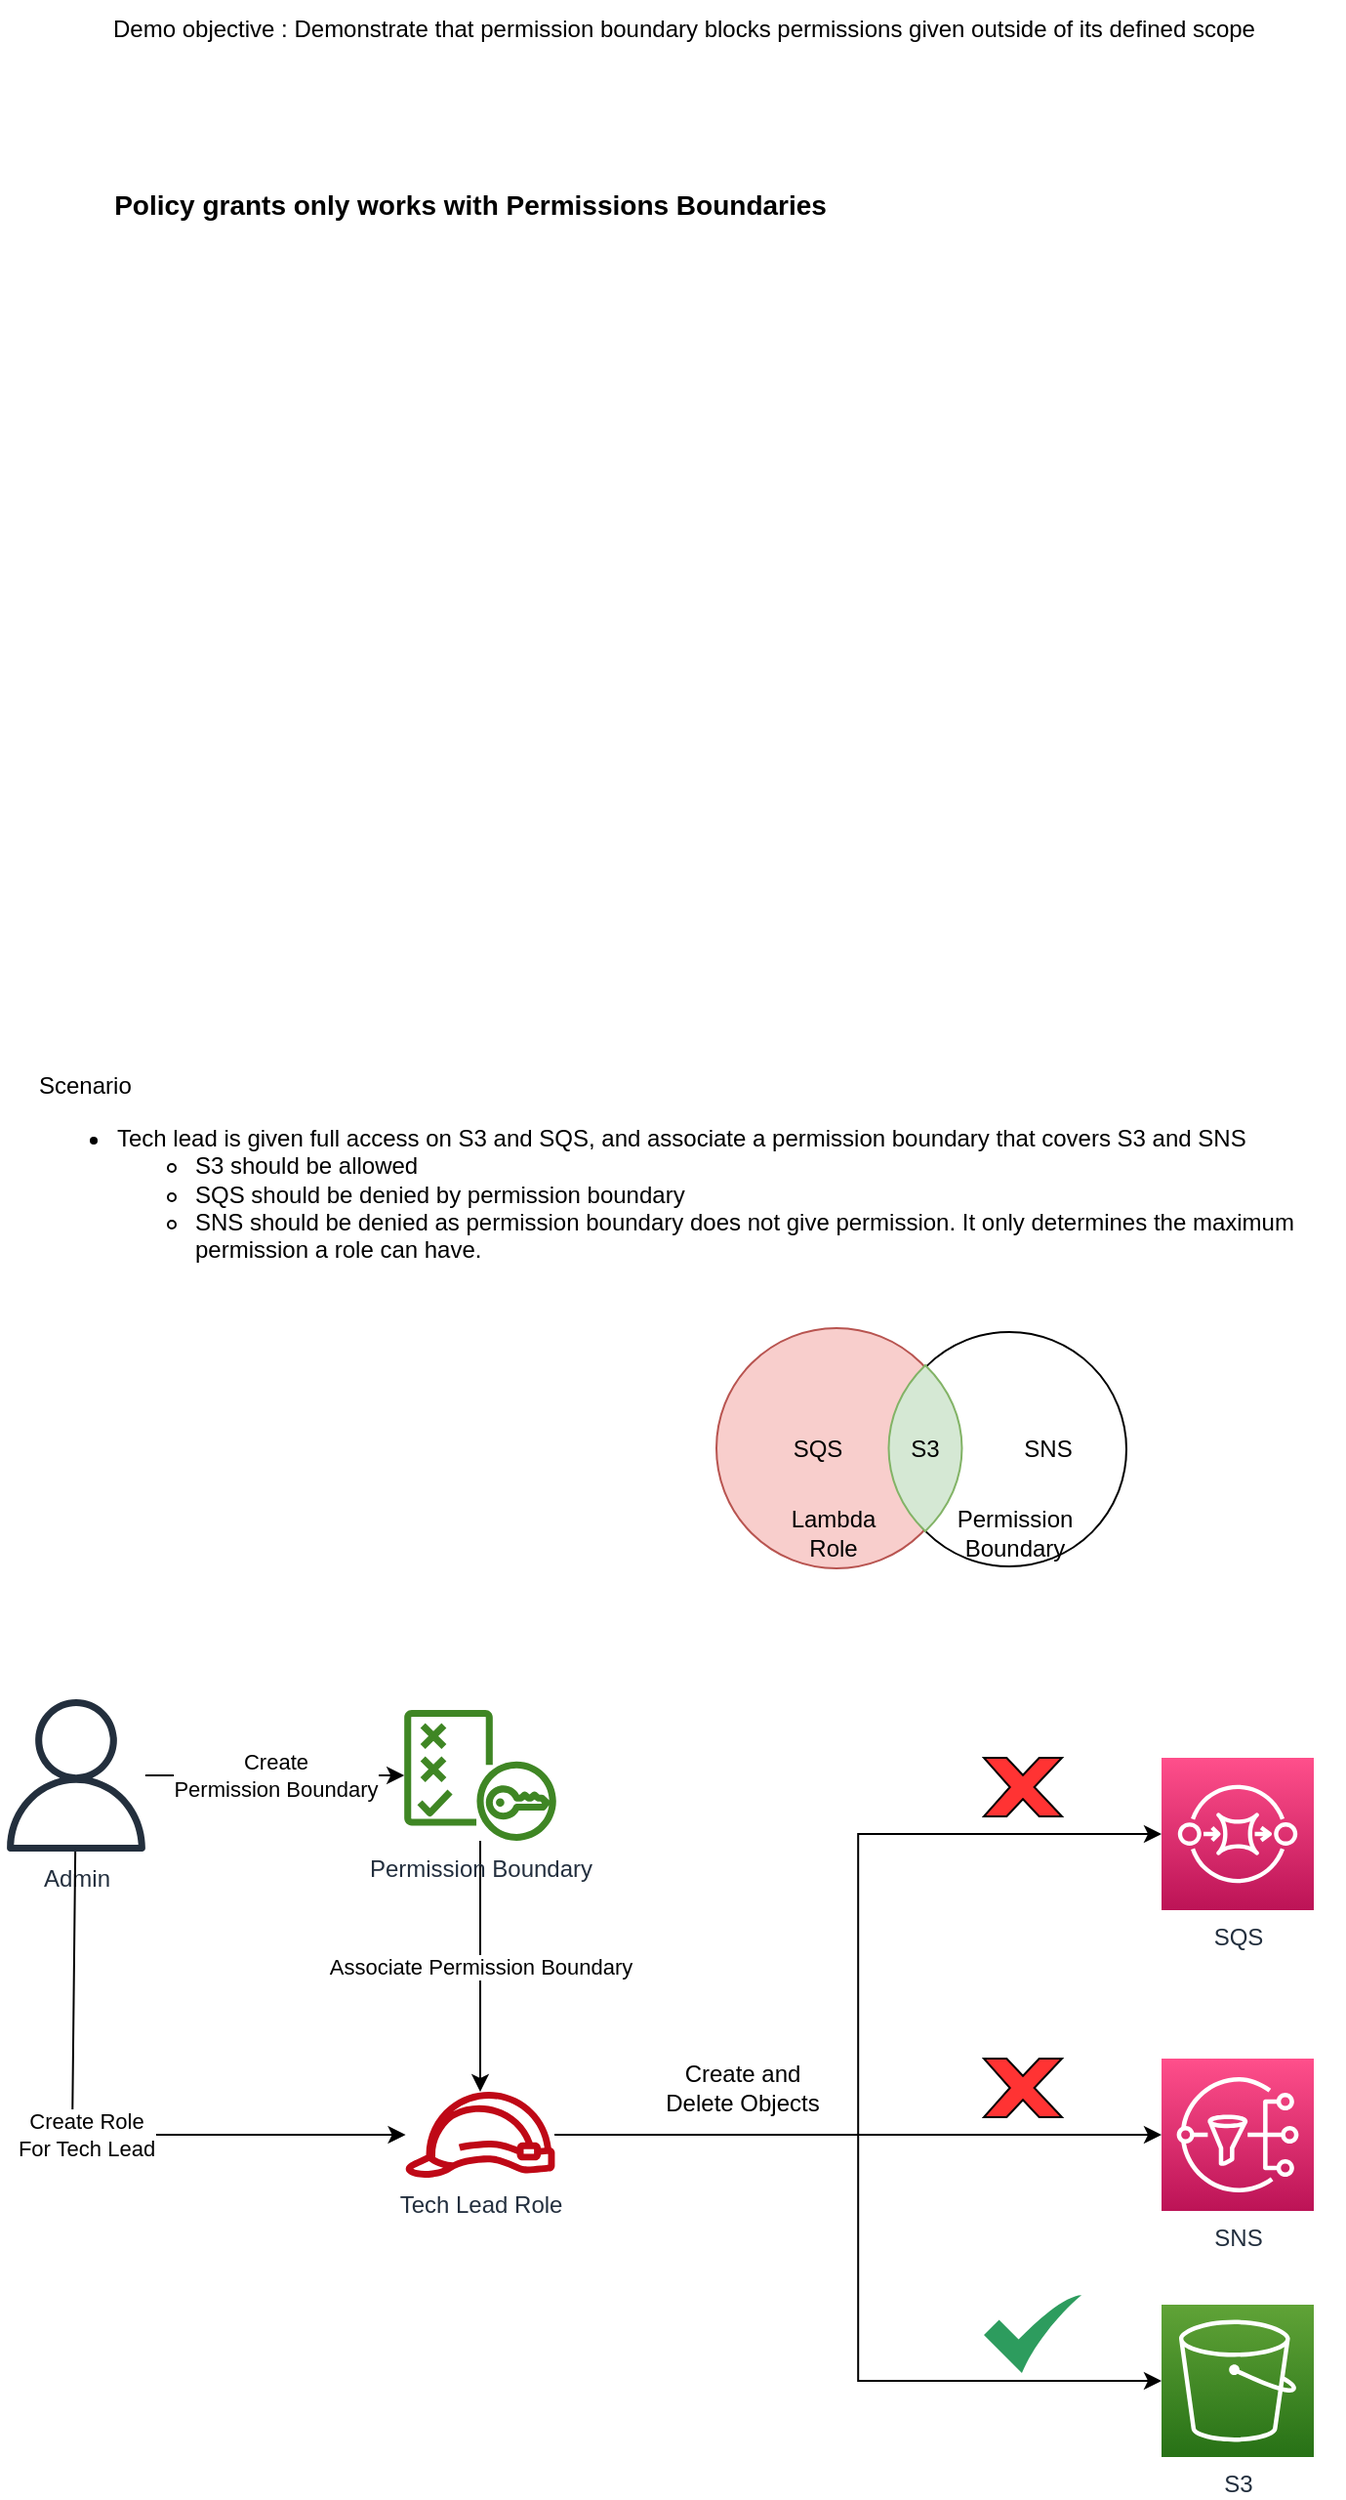<mxfile version="20.8.16" type="device" pages="7"><diagram name="Permission Boundary" id="TvlNt_eqs6KPoU2YL9JF"><mxGraphModel dx="1276" dy="1871" grid="1" gridSize="10" guides="1" tooltips="1" connect="1" arrows="1" fold="1" page="1" pageScale="1" pageWidth="827" pageHeight="1169" math="0" shadow="0"><root><mxCell id="0"/><mxCell id="1" parent="0"/><mxCell id="TqagvTVuYDIcJ6vvMH_X-1" value="Demo objective : Demonstrate that permission boundary blocks permissions given outside of its defined scope" style="text;html=1;strokeColor=none;fillColor=none;align=center;verticalAlign=middle;whiteSpace=wrap;rounded=0;fontSize=12;fontColor=#000000;fontStyle=0" parent="1" vertex="1"><mxGeometry x="66.5" y="-530" width="633" height="30" as="geometry"/></mxCell><mxCell id="enq9kj0K5oECcuXjZNb3-7" value="" style="ellipse;whiteSpace=wrap;html=1;aspect=fixed;fillColor=#f8cecc;strokeColor=#b85450;" parent="1" vertex="1"><mxGeometry x="400" y="150" width="123" height="123" as="geometry"/></mxCell><mxCell id="enq9kj0K5oECcuXjZNb3-8" value="" style="ellipse;whiteSpace=wrap;html=1;aspect=fixed;" parent="1" vertex="1"><mxGeometry x="490" y="152" width="120" height="120" as="geometry"/></mxCell><mxCell id="enq9kj0K5oECcuXjZNb3-9" value="S3" style="whiteSpace=wrap;html=1;shape=mxgraph.basic.pointed_oval;fillColor=#d5e8d4;strokeColor=#82b366;" parent="1" vertex="1"><mxGeometry x="482" y="169" width="50" height="85" as="geometry"/></mxCell><mxCell id="enq9kj0K5oECcuXjZNb3-10" value="Lambda Role" style="text;html=1;strokeColor=none;fillColor=none;align=center;verticalAlign=middle;whiteSpace=wrap;rounded=0;" parent="1" vertex="1"><mxGeometry x="430" y="240" width="60" height="30" as="geometry"/></mxCell><mxCell id="enq9kj0K5oECcuXjZNb3-11" value="Permission Boundary" style="text;html=1;strokeColor=none;fillColor=none;align=center;verticalAlign=middle;whiteSpace=wrap;rounded=0;" parent="1" vertex="1"><mxGeometry x="523" y="240" width="60" height="30" as="geometry"/></mxCell><mxCell id="enq9kj0K5oECcuXjZNb3-12" value="Policy grants only works with Permissions Boundaries" style="text;html=1;strokeColor=none;fillColor=none;align=center;verticalAlign=middle;whiteSpace=wrap;rounded=0;fontSize=14;fontStyle=1" parent="1" vertex="1"><mxGeometry x="80" y="-440" width="388" height="30" as="geometry"/></mxCell><mxCell id="QZj5C-moG4o2iCAijNf--2" value="Admin" style="sketch=0;outlineConnect=0;fontColor=#232F3E;gradientColor=none;fillColor=#232F3D;strokeColor=none;dashed=0;verticalLabelPosition=bottom;verticalAlign=top;align=center;html=1;fontSize=12;fontStyle=0;aspect=fixed;pointerEvents=1;shape=mxgraph.aws4.user;" parent="1" vertex="1"><mxGeometry x="33" y="340" width="78" height="78" as="geometry"/></mxCell><mxCell id="QZj5C-moG4o2iCAijNf--3" value="Tech Lead Role" style="sketch=0;outlineConnect=0;fontColor=#232F3E;gradientColor=none;fillColor=#BF0816;strokeColor=none;dashed=0;verticalLabelPosition=bottom;verticalAlign=top;align=center;html=1;fontSize=12;fontStyle=0;aspect=fixed;pointerEvents=1;shape=mxgraph.aws4.role;" parent="1" vertex="1"><mxGeometry x="240" y="541" width="78" height="44" as="geometry"/></mxCell><mxCell id="QZj5C-moG4o2iCAijNf--5" value="" style="endArrow=classic;html=1;rounded=0;" parent="1" source="QZj5C-moG4o2iCAijNf--2" target="QZj5C-moG4o2iCAijNf--3" edge="1"><mxGeometry width="50" height="50" relative="1" as="geometry"><mxPoint x="510" y="580" as="sourcePoint"/><mxPoint x="560" y="530" as="targetPoint"/><Array as="points"><mxPoint x="70" y="563"/></Array></mxGeometry></mxCell><mxCell id="QZj5C-moG4o2iCAijNf--6" value="Create Role &lt;br&gt;For Tech Lead" style="edgeLabel;html=1;align=center;verticalAlign=middle;resizable=0;points=[];" parent="QZj5C-moG4o2iCAijNf--5" vertex="1" connectable="0"><mxGeometry x="-0.038" relative="1" as="geometry"><mxPoint as="offset"/></mxGeometry></mxCell><mxCell id="B-2x0-Iv8cpxj1DRQ6cP-1" value="Associate Permission Boundary" style="edgeStyle=orthogonalEdgeStyle;rounded=0;orthogonalLoop=1;jettySize=auto;html=1;" parent="1" source="QZj5C-moG4o2iCAijNf--7" target="QZj5C-moG4o2iCAijNf--3" edge="1"><mxGeometry relative="1" as="geometry"/></mxCell><mxCell id="QZj5C-moG4o2iCAijNf--7" value="Permission Boundary" style="sketch=0;outlineConnect=0;fontColor=#232F3E;gradientColor=none;fillColor=#3F8624;strokeColor=none;dashed=0;verticalLabelPosition=bottom;verticalAlign=top;align=center;html=1;fontSize=12;fontStyle=0;aspect=fixed;pointerEvents=1;shape=mxgraph.aws4.policy;" parent="1" vertex="1"><mxGeometry x="240" y="345.5" width="78" height="67" as="geometry"/></mxCell><mxCell id="QZj5C-moG4o2iCAijNf--8" value="Create &lt;br&gt;Permission Boundary" style="endArrow=classic;html=1;rounded=0;" parent="1" source="QZj5C-moG4o2iCAijNf--2" target="QZj5C-moG4o2iCAijNf--7" edge="1"><mxGeometry width="50" height="50" relative="1" as="geometry"><mxPoint x="510" y="570" as="sourcePoint"/><mxPoint x="560" y="520" as="targetPoint"/></mxGeometry></mxCell><mxCell id="QZj5C-moG4o2iCAijNf--22" style="edgeStyle=orthogonalEdgeStyle;rounded=0;orthogonalLoop=1;jettySize=auto;html=1;entryX=0;entryY=0.5;entryDx=0;entryDy=0;entryPerimeter=0;" parent="1" source="QZj5C-moG4o2iCAijNf--3" target="QZj5C-moG4o2iCAijNf--19" edge="1"><mxGeometry relative="1" as="geometry"><mxPoint x="755" y="563" as="sourcePoint"/></mxGeometry></mxCell><mxCell id="QZj5C-moG4o2iCAijNf--23" style="edgeStyle=orthogonalEdgeStyle;rounded=0;orthogonalLoop=1;jettySize=auto;html=1;entryX=0;entryY=0.5;entryDx=0;entryDy=0;entryPerimeter=0;" parent="1" source="QZj5C-moG4o2iCAijNf--3" target="QZj5C-moG4o2iCAijNf--20" edge="1"><mxGeometry relative="1" as="geometry"><mxPoint x="755" y="563" as="sourcePoint"/></mxGeometry></mxCell><mxCell id="QZj5C-moG4o2iCAijNf--24" style="edgeStyle=orthogonalEdgeStyle;rounded=0;orthogonalLoop=1;jettySize=auto;html=1;entryX=0;entryY=0.5;entryDx=0;entryDy=0;entryPerimeter=0;" parent="1" source="QZj5C-moG4o2iCAijNf--3" target="QZj5C-moG4o2iCAijNf--21" edge="1"><mxGeometry relative="1" as="geometry"><mxPoint x="755" y="563" as="sourcePoint"/></mxGeometry></mxCell><mxCell id="QZj5C-moG4o2iCAijNf--19" value="SQS" style="sketch=0;points=[[0,0,0],[0.25,0,0],[0.5,0,0],[0.75,0,0],[1,0,0],[0,1,0],[0.25,1,0],[0.5,1,0],[0.75,1,0],[1,1,0],[0,0.25,0],[0,0.5,0],[0,0.75,0],[1,0.25,0],[1,0.5,0],[1,0.75,0]];outlineConnect=0;fontColor=#232F3E;gradientColor=#FF4F8B;gradientDirection=north;fillColor=#BC1356;strokeColor=#ffffff;dashed=0;verticalLabelPosition=bottom;verticalAlign=top;align=center;html=1;fontSize=12;fontStyle=0;aspect=fixed;shape=mxgraph.aws4.resourceIcon;resIcon=mxgraph.aws4.sqs;" parent="1" vertex="1"><mxGeometry x="628" y="370" width="78" height="78" as="geometry"/></mxCell><mxCell id="QZj5C-moG4o2iCAijNf--20" value="SNS" style="sketch=0;points=[[0,0,0],[0.25,0,0],[0.5,0,0],[0.75,0,0],[1,0,0],[0,1,0],[0.25,1,0],[0.5,1,0],[0.75,1,0],[1,1,0],[0,0.25,0],[0,0.5,0],[0,0.75,0],[1,0.25,0],[1,0.5,0],[1,0.75,0]];outlineConnect=0;fontColor=#232F3E;gradientColor=#FF4F8B;gradientDirection=north;fillColor=#BC1356;strokeColor=#ffffff;dashed=0;verticalLabelPosition=bottom;verticalAlign=top;align=center;html=1;fontSize=12;fontStyle=0;aspect=fixed;shape=mxgraph.aws4.resourceIcon;resIcon=mxgraph.aws4.sns;" parent="1" vertex="1"><mxGeometry x="628" y="524" width="78" height="78" as="geometry"/></mxCell><mxCell id="QZj5C-moG4o2iCAijNf--21" value="S3" style="sketch=0;points=[[0,0,0],[0.25,0,0],[0.5,0,0],[0.75,0,0],[1,0,0],[0,1,0],[0.25,1,0],[0.5,1,0],[0.75,1,0],[1,1,0],[0,0.25,0],[0,0.5,0],[0,0.75,0],[1,0.25,0],[1,0.5,0],[1,0.75,0]];outlineConnect=0;fontColor=#232F3E;gradientColor=#60A337;gradientDirection=north;fillColor=#277116;strokeColor=#ffffff;dashed=0;verticalLabelPosition=bottom;verticalAlign=top;align=center;html=1;fontSize=12;fontStyle=0;aspect=fixed;shape=mxgraph.aws4.resourceIcon;resIcon=mxgraph.aws4.s3;" parent="1" vertex="1"><mxGeometry x="628" y="650" width="78" height="78" as="geometry"/></mxCell><mxCell id="QZj5C-moG4o2iCAijNf--26" value="SQS" style="text;html=1;strokeColor=none;fillColor=none;align=center;verticalAlign=middle;whiteSpace=wrap;rounded=0;" parent="1" vertex="1"><mxGeometry x="422" y="197" width="60" height="30" as="geometry"/></mxCell><mxCell id="QZj5C-moG4o2iCAijNf--27" value="SNS" style="text;html=1;strokeColor=none;fillColor=none;align=center;verticalAlign=middle;whiteSpace=wrap;rounded=0;" parent="1" vertex="1"><mxGeometry x="540" y="196.5" width="60" height="30" as="geometry"/></mxCell><mxCell id="QZj5C-moG4o2iCAijNf--28" value="" style="verticalLabelPosition=bottom;verticalAlign=top;html=1;shape=mxgraph.basic.x;fillColor=#FF3333;" parent="1" vertex="1"><mxGeometry x="537" y="370" width="40" height="30" as="geometry"/></mxCell><mxCell id="QZj5C-moG4o2iCAijNf--29" value="" style="verticalLabelPosition=bottom;verticalAlign=top;html=1;shape=mxgraph.basic.x;fillColor=#FF3333;" parent="1" vertex="1"><mxGeometry x="537" y="524" width="40" height="30" as="geometry"/></mxCell><mxCell id="QZj5C-moG4o2iCAijNf--30" value="" style="sketch=0;html=1;aspect=fixed;strokeColor=none;shadow=0;align=center;verticalAlign=top;fillColor=#2D9C5E;shape=mxgraph.gcp2.check" parent="1" vertex="1"><mxGeometry x="537" y="645" width="50" height="40" as="geometry"/></mxCell><mxCell id="QZj5C-moG4o2iCAijNf--32" value="Create and Delete Objects" style="text;html=1;strokeColor=none;fillColor=none;align=center;verticalAlign=middle;whiteSpace=wrap;rounded=0;" parent="1" vertex="1"><mxGeometry x="372" y="524" width="83" height="30" as="geometry"/></mxCell><mxCell id="QZj5C-moG4o2iCAijNf--33" value="Scenario&lt;br&gt;&lt;ul&gt;&lt;li&gt;&lt;span style=&quot;background-color: initial;&quot;&gt;Tech lead is given full access on S3 and SQS, and associate a permission boundary that covers S3 and SNS&lt;/span&gt;&lt;br&gt;&lt;/li&gt;&lt;ul&gt;&lt;li&gt;S3 should be allowed&lt;/li&gt;&lt;li&gt;SQS should be denied by permission boundary&lt;/li&gt;&lt;li&gt;SNS should be denied as permission boundary does not give permission. It only determines the maximum permission a role can have.&lt;/li&gt;&lt;/ul&gt;&lt;/ul&gt;" style="text;html=1;strokeColor=none;fillColor=none;align=left;verticalAlign=middle;whiteSpace=wrap;rounded=0;" parent="1" vertex="1"><mxGeometry x="50.5" y="24" width="670.5" height="100" as="geometry"/></mxCell></root></mxGraphModel></diagram><diagram id="JFSpKye-C_OrJOPh55-y" name="Image Builder"><mxGraphModel dx="1276" dy="702" grid="1" gridSize="10" guides="1" tooltips="1" connect="1" arrows="1" fold="1" page="1" pageScale="1" pageWidth="827" pageHeight="1169" math="0" shadow="0">&#xa;      <root>&#xa;        <mxCell id="0"/>&#xa;        <mxCell id="1" parent="0"/>&#xa;        <mxCell id="YY6-yTE76Frw8EysQsAf-3" style="edgeStyle=orthogonalEdgeStyle;rounded=0;orthogonalLoop=1;jettySize=auto;html=1;exitX=1;exitY=0.5;exitDx=0;exitDy=0;exitPerimeter=0;fontSize=12;fontColor=#000000;" edge="1" parent="1" source="YY6-yTE76Frw8EysQsAf-4" target="YY6-yTE76Frw8EysQsAf-10">&#xa;          <mxGeometry relative="1" as="geometry">&#xa;            <mxPoint x="250" y="261.5" as="sourcePoint"/>&#xa;            <mxPoint x="190" y="340" as="targetPoint"/>&#xa;          </mxGeometry>&#xa;        </mxCell>&#xa;        <mxCell id="YY6-yTE76Frw8EysQsAf-6" style="edgeStyle=orthogonalEdgeStyle;rounded=0;orthogonalLoop=1;jettySize=auto;html=1;exitX=1;exitY=0.5;exitDx=0;exitDy=0;exitPerimeter=0;fontSize=12;fontColor=#000000;" edge="1" parent="1" source="YY6-yTE76Frw8EysQsAf-2" target="YY6-yTE76Frw8EysQsAf-5">&#xa;          <mxGeometry relative="1" as="geometry"/>&#xa;        </mxCell>&#xa;        <mxCell id="YY6-yTE76Frw8EysQsAf-2" value="AMI" style="outlineConnect=0;dashed=0;verticalLabelPosition=bottom;verticalAlign=top;align=center;html=1;shape=mxgraph.aws3.ami;fillColor=#F58534;gradientColor=none;fontSize=12;fontColor=#000000;" vertex="1" parent="1">&#xa;          <mxGeometry x="340" y="230" width="60" height="63" as="geometry"/>&#xa;        </mxCell>&#xa;        <mxCell id="YY6-yTE76Frw8EysQsAf-4" value="EC2 &lt;br&gt;Build Instance" style="sketch=0;points=[[0,0,0],[0.25,0,0],[0.5,0,0],[0.75,0,0],[1,0,0],[0,1,0],[0.25,1,0],[0.5,1,0],[0.75,1,0],[1,1,0],[0,0.25,0],[0,0.5,0],[0,0.75,0],[1,0.25,0],[1,0.5,0],[1,0.75,0]];outlineConnect=0;fontColor=#232F3E;gradientColor=#F78E04;gradientDirection=north;fillColor=#D05C17;strokeColor=#ffffff;dashed=0;verticalLabelPosition=bottom;verticalAlign=top;align=center;html=1;fontSize=12;fontStyle=0;aspect=fixed;shape=mxgraph.aws4.resourceIcon;resIcon=mxgraph.aws4.ec2;" vertex="1" parent="1">&#xa;          <mxGeometry x="80" y="222.5" width="78" height="78" as="geometry"/>&#xa;        </mxCell>&#xa;        <mxCell id="YY6-yTE76Frw8EysQsAf-14" style="edgeStyle=orthogonalEdgeStyle;rounded=0;orthogonalLoop=1;jettySize=auto;html=1;exitX=1;exitY=0.5;exitDx=0;exitDy=0;exitPerimeter=0;fontSize=12;fontColor=#000000;" edge="1" parent="1" source="YY6-yTE76Frw8EysQsAf-5" target="YY6-yTE76Frw8EysQsAf-13">&#xa;          <mxGeometry relative="1" as="geometry"/>&#xa;        </mxCell>&#xa;        <mxCell id="YY6-yTE76Frw8EysQsAf-5" value="EC2 &lt;br&gt;Test Instance" style="sketch=0;points=[[0,0,0],[0.25,0,0],[0.5,0,0],[0.75,0,0],[1,0,0],[0,1,0],[0.25,1,0],[0.5,1,0],[0.75,1,0],[1,1,0],[0,0.25,0],[0,0.5,0],[0,0.75,0],[1,0.25,0],[1,0.5,0],[1,0.75,0]];outlineConnect=0;fontColor=#232F3E;gradientColor=#F78E04;gradientDirection=north;fillColor=#D05C17;strokeColor=#ffffff;dashed=0;verticalLabelPosition=bottom;verticalAlign=top;align=center;html=1;fontSize=12;fontStyle=0;aspect=fixed;shape=mxgraph.aws4.resourceIcon;resIcon=mxgraph.aws4.ec2;" vertex="1" parent="1">&#xa;          <mxGeometry x="480" y="222.5" width="78" height="78" as="geometry"/>&#xa;        </mxCell>&#xa;        <mxCell id="YY6-yTE76Frw8EysQsAf-9" value="Build script : &lt;br&gt;install Apache and start it at launch" style="text;html=1;strokeColor=none;fillColor=none;align=center;verticalAlign=middle;whiteSpace=wrap;rounded=0;fontSize=12;fontColor=#000000;" vertex="1" parent="1">&#xa;          <mxGeometry x="190" y="293" width="120" height="30" as="geometry"/>&#xa;        </mxCell>&#xa;        <mxCell id="YY6-yTE76Frw8EysQsAf-12" value="" style="edgeStyle=orthogonalEdgeStyle;rounded=0;orthogonalLoop=1;jettySize=auto;html=1;fontSize=12;fontColor=#000000;" edge="1" parent="1" source="YY6-yTE76Frw8EysQsAf-10" target="YY6-yTE76Frw8EysQsAf-2">&#xa;          <mxGeometry relative="1" as="geometry"/>&#xa;        </mxCell>&#xa;        <mxCell id="YY6-yTE76Frw8EysQsAf-10" value="" style="sketch=0;pointerEvents=1;shadow=0;dashed=0;html=1;strokeColor=none;fillColor=#505050;labelPosition=center;verticalLabelPosition=bottom;verticalAlign=top;outlineConnect=0;align=center;shape=mxgraph.office.concepts.script;fontSize=12;fontColor=#000000;" vertex="1" parent="1">&#xa;          <mxGeometry x="223.5" y="237" width="53" height="49" as="geometry"/>&#xa;        </mxCell>&#xa;        <mxCell id="YY6-yTE76Frw8EysQsAf-16" value="" style="edgeStyle=orthogonalEdgeStyle;rounded=0;orthogonalLoop=1;jettySize=auto;html=1;fontSize=12;fontColor=#000000;" edge="1" parent="1" source="YY6-yTE76Frw8EysQsAf-13" target="YY6-yTE76Frw8EysQsAf-15">&#xa;          <mxGeometry relative="1" as="geometry"/>&#xa;        </mxCell>&#xa;        <mxCell id="YY6-yTE76Frw8EysQsAf-18" value="Distribute AMI" style="edgeLabel;html=1;align=center;verticalAlign=middle;resizable=0;points=[];fontSize=12;fontColor=#000000;" vertex="1" connectable="0" parent="YY6-yTE76Frw8EysQsAf-16">&#xa;          <mxGeometry x="-0.133" y="2" relative="1" as="geometry">&#xa;            <mxPoint as="offset"/>&#xa;          </mxGeometry>&#xa;        </mxCell>&#xa;        <mxCell id="YY6-yTE76Frw8EysQsAf-13" value="Test script : &lt;br&gt;Is Apache &lt;br&gt;is installed and running ?" style="sketch=0;pointerEvents=1;shadow=0;dashed=0;html=1;strokeColor=none;fillColor=#505050;labelPosition=center;verticalLabelPosition=bottom;verticalAlign=top;outlineConnect=0;align=center;shape=mxgraph.office.concepts.script;fontSize=12;fontColor=#000000;" vertex="1" parent="1">&#xa;          <mxGeometry x="640" y="237" width="53" height="49" as="geometry"/>&#xa;        </mxCell>&#xa;        <mxCell id="YY6-yTE76Frw8EysQsAf-15" value="AMI" style="outlineConnect=0;dashed=0;verticalLabelPosition=bottom;verticalAlign=top;align=center;html=1;shape=mxgraph.aws3.ami;fillColor=#F58534;gradientColor=none;fontSize=12;fontColor=#000000;" vertex="1" parent="1">&#xa;          <mxGeometry x="865" y="230" width="60" height="63" as="geometry"/>&#xa;        </mxCell>&#xa;        <mxCell id="YY6-yTE76Frw8EysQsAf-17" value="region eu-west-3" style="points=[[0,0],[0.25,0],[0.5,0],[0.75,0],[1,0],[1,0.25],[1,0.5],[1,0.75],[1,1],[0.75,1],[0.5,1],[0.25,1],[0,1],[0,0.75],[0,0.5],[0,0.25]];outlineConnect=0;gradientColor=none;html=1;whiteSpace=wrap;fontSize=12;fontStyle=0;container=1;pointerEvents=0;collapsible=0;recursiveResize=0;shape=mxgraph.aws4.group;grIcon=mxgraph.aws4.group_region;strokeColor=#147EBA;fillColor=none;verticalAlign=top;align=left;spacingLeft=30;fontColor=#147EBA;dashed=1;" vertex="1" parent="1">&#xa;          <mxGeometry x="830" y="200" width="130" height="130" as="geometry"/>&#xa;        </mxCell>&#xa;        <mxCell id="YY6-yTE76Frw8EysQsAf-19" value="region us-west-1" style="points=[[0,0],[0.25,0],[0.5,0],[0.75,0],[1,0],[1,0.25],[1,0.5],[1,0.75],[1,1],[0.75,1],[0.5,1],[0.25,1],[0,1],[0,0.75],[0,0.5],[0,0.25]];outlineConnect=0;gradientColor=none;html=1;whiteSpace=wrap;fontSize=12;fontStyle=0;container=1;pointerEvents=0;collapsible=0;recursiveResize=0;shape=mxgraph.aws4.group;grIcon=mxgraph.aws4.group_region;strokeColor=#147EBA;fillColor=none;verticalAlign=top;align=left;spacingLeft=30;fontColor=#147EBA;dashed=1;" vertex="1" parent="1">&#xa;          <mxGeometry x="310" y="196.5" width="130" height="130" as="geometry"/>&#xa;        </mxCell>&#xa;        <mxCell id="YY6-yTE76Frw8EysQsAf-20" value="EC2 Image Builder Pipeline" style="text;html=1;strokeColor=none;fillColor=none;align=center;verticalAlign=middle;whiteSpace=wrap;rounded=0;fontSize=14;fontColor=#000000;fontStyle=1" vertex="1" parent="1">&#xa;          <mxGeometry x="80" y="60" width="210" height="30" as="geometry"/>&#xa;        </mxCell>&#xa;        <mxCell id="YY6-yTE76Frw8EysQsAf-21" value="Demo objective : Build a pipeline, that creates an AMI, test it and distribute it in another region" style="text;html=1;strokeColor=none;fillColor=none;align=center;verticalAlign=middle;whiteSpace=wrap;rounded=0;fontSize=12;fontColor=#000000;fontStyle=0" vertex="1" parent="1">&#xa;          <mxGeometry x="80" y="100" width="510" height="30" as="geometry"/>&#xa;        </mxCell>&#xa;        <mxCell id="YY6-yTE76Frw8EysQsAf-22" value="" style="sketch=0;points=[[0,0,0],[0.25,0,0],[0.5,0,0],[0.75,0,0],[1,0,0],[0,1,0],[0.25,1,0],[0.5,1,0],[0.75,1,0],[1,1,0],[0,0.25,0],[0,0.5,0],[0,0.75,0],[1,0.25,0],[1,0.5,0],[1,0.75,0]];outlineConnect=0;fontColor=#232F3E;gradientColor=#F78E04;gradientDirection=north;fillColor=#D05C17;strokeColor=#ffffff;dashed=0;verticalLabelPosition=bottom;verticalAlign=top;align=center;html=1;fontSize=12;fontStyle=0;aspect=fixed;shape=mxgraph.aws4.resourceIcon;resIcon=mxgraph.aws4.ec2_image_builder;" vertex="1" parent="1">&#xa;          <mxGeometry x="40" y="50" width="40" height="40" as="geometry"/>&#xa;        </mxCell>&#xa;      </root>&#xa;    </mxGraphModel></diagram><diagram id="ciOBLYI9zj2Az8z3TZPx" name="ACL &amp; Security Groups"><mxGraphModel dx="1276" dy="1871" grid="1" gridSize="10" guides="1" tooltips="1" connect="1" arrows="1" fold="1" page="1" pageScale="1" pageWidth="827" pageHeight="1169" math="0" shadow="0"><root><mxCell id="0"/><mxCell id="1" parent="0"/><mxCell id="OSu21X7ICKCDB2a6SJMR-1" value="NACL &amp;amp; Security Groups" style="text;html=1;strokeColor=none;fillColor=none;align=center;verticalAlign=middle;whiteSpace=wrap;rounded=0;fontSize=14;fontColor=#000000;fontStyle=1" parent="1" vertex="1"><mxGeometry x="70" y="-4" width="210" height="30" as="geometry"/></mxCell><mxCell id="EDsTgg5uC-SvXHD1Ze2d-1" value="Demonstrate &lt;br&gt;&lt;ul&gt;&lt;li&gt;stateful behavior of NACLs&lt;/li&gt;&lt;li&gt;stateless behavios of security group&lt;/li&gt;&lt;/ul&gt;" style="text;html=1;strokeColor=none;fillColor=none;align=left;verticalAlign=middle;whiteSpace=wrap;rounded=0;fontSize=12;fontColor=#000000;fontStyle=0" parent="1" vertex="1"><mxGeometry x="90" y="26" width="510" height="74" as="geometry"/></mxCell><mxCell id="tVXc1KP3-TptS_35UcAL-1" value="VPC" style="points=[[0,0],[0.25,0],[0.5,0],[0.75,0],[1,0],[1,0.25],[1,0.5],[1,0.75],[1,1],[0.75,1],[0.5,1],[0.25,1],[0,1],[0,0.75],[0,0.5],[0,0.25]];outlineConnect=0;gradientColor=none;html=1;whiteSpace=wrap;fontSize=12;fontStyle=0;container=1;pointerEvents=0;collapsible=0;recursiveResize=0;shape=mxgraph.aws4.group;grIcon=mxgraph.aws4.group_vpc;strokeColor=#248814;fillColor=none;verticalAlign=top;align=left;spacingLeft=30;fontColor=#AAB7B8;dashed=0;" parent="1" vertex="1"><mxGeometry x="170" y="128" width="620" height="342" as="geometry"/></mxCell><mxCell id="tVXc1KP3-TptS_35UcAL-2" value="Public subnet" style="points=[[0,0],[0.25,0],[0.5,0],[0.75,0],[1,0],[1,0.25],[1,0.5],[1,0.75],[1,1],[0.75,1],[0.5,1],[0.25,1],[0,1],[0,0.75],[0,0.5],[0,0.25]];outlineConnect=0;gradientColor=none;html=1;whiteSpace=wrap;fontSize=12;fontStyle=0;container=1;pointerEvents=0;collapsible=0;recursiveResize=0;shape=mxgraph.aws4.group;grIcon=mxgraph.aws4.group_security_group;grStroke=0;strokeColor=#248814;fillColor=#E9F3E6;verticalAlign=top;align=left;spacingLeft=30;fontColor=#248814;dashed=0;" parent="tVXc1KP3-TptS_35UcAL-1" vertex="1"><mxGeometry x="147" y="113" width="345" height="193" as="geometry"/></mxCell><mxCell id="tVXc1KP3-TptS_35UcAL-4" value="EC2" style="sketch=0;points=[[0,0,0],[0.25,0,0],[0.5,0,0],[0.75,0,0],[1,0,0],[0,1,0],[0.25,1,0],[0.5,1,0],[0.75,1,0],[1,1,0],[0,0.25,0],[0,0.5,0],[0,0.75,0],[1,0.25,0],[1,0.5,0],[1,0.75,0]];outlineConnect=0;fontColor=#232F3E;gradientColor=#F78E04;gradientDirection=north;fillColor=#D05C17;strokeColor=#ffffff;dashed=0;verticalLabelPosition=bottom;verticalAlign=top;align=center;html=1;fontSize=12;fontStyle=0;aspect=fixed;shape=mxgraph.aws4.resourceIcon;resIcon=mxgraph.aws4.ec2;" parent="tVXc1KP3-TptS_35UcAL-2" vertex="1"><mxGeometry x="126" y="74" width="48" height="48" as="geometry"/></mxCell><mxCell id="tVXc1KP3-TptS_35UcAL-5" value="Internet Gateway" style="sketch=0;outlineConnect=0;fontColor=#232F3E;gradientColor=none;fillColor=#4D27AA;strokeColor=none;dashed=0;verticalLabelPosition=bottom;verticalAlign=top;align=center;html=1;fontSize=12;fontStyle=0;aspect=fixed;pointerEvents=1;shape=mxgraph.aws4.internet_gateway;" parent="tVXc1KP3-TptS_35UcAL-1" vertex="1"><mxGeometry x="-30" y="181.5" width="59" height="59" as="geometry"/></mxCell><mxCell id="tVXc1KP3-TptS_35UcAL-7" value="" style="endArrow=classic;html=1;rounded=0;fontSize=12;fontColor=#000000;entryX=0;entryY=0.5;entryDx=0;entryDy=0;entryPerimeter=0;" parent="tVXc1KP3-TptS_35UcAL-1" source="tVXc1KP3-TptS_35UcAL-5" target="tVXc1KP3-TptS_35UcAL-4" edge="1"><mxGeometry width="50" height="50" relative="1" as="geometry"><mxPoint x="220" y="284" as="sourcePoint"/><mxPoint x="270" y="234" as="targetPoint"/></mxGeometry></mxCell><object label="Security" id="EDsTgg5uC-SvXHD1Ze2d-2"><mxCell parent="0"/></object><mxCell id="tVXc1KP3-TptS_35UcAL-9" value="Security group" style="fillColor=none;strokeColor=#DD3522;verticalAlign=top;fontStyle=0;fontColor=#DD3522;shadow=0;sketch=0;fontSize=12;" parent="EDsTgg5uC-SvXHD1Ze2d-2" vertex="1"><mxGeometry x="396" y="275" width="150" height="114" as="geometry"/></mxCell><mxCell id="tVXc1KP3-TptS_35UcAL-8" value="Subnet:ACL" style="shape=mxgraph.ibm.box;prType=subnet;fontStyle=0;verticalAlign=top;align=left;spacingLeft=32;spacingTop=4;fillColor=#E6F0E2;rounded=0;whiteSpace=wrap;html=1;strokeColor=#00882B;strokeWidth=1;dashed=0;container=1;spacing=-4;collapsible=0;expand=0;recursiveResize=0;fontSize=12;fontColor=#000000;gradientColor=none;shadow=0;opacity=40;" parent="EDsTgg5uC-SvXHD1Ze2d-2" vertex="1"><mxGeometry x="240" y="154" width="490" height="290" as="geometry"/></mxCell></root></mxGraphModel></diagram><diagram id="OkoNyDJ_iif_1-uwEV2n" name="Transit Gateway"><mxGraphModel dx="1702" dy="1637" grid="1" gridSize="10" guides="1" tooltips="1" connect="1" arrows="1" fold="1" page="1" pageScale="1" pageWidth="827" pageHeight="1169" math="0" shadow="0"><root><mxCell id="0"/><mxCell id="1" parent="0"/><mxCell id="pE_V_vVdTaAWJYn_Izna-1" value="VPC A" style="sketch=0;outlineConnect=0;gradientColor=none;html=1;whiteSpace=wrap;fontSize=12;fontStyle=0;shape=mxgraph.aws4.group;grIcon=mxgraph.aws4.group_vpc;strokeColor=#879196;fillColor=none;verticalAlign=top;align=left;spacingLeft=30;fontColor=#879196;dashed=0;" vertex="1" parent="1"><mxGeometry x="-153" y="-229" width="340" height="240" as="geometry"/></mxCell><mxCell id="KBitryFV69jGrzqkNbFC-1" value="Transit Gateway" style="text;html=1;strokeColor=none;fillColor=none;align=center;verticalAlign=middle;whiteSpace=wrap;rounded=0;fontSize=14;fontColor=#000000;fontStyle=1" parent="1" vertex="1"><mxGeometry x="-314" y="-584" width="210" height="30" as="geometry"/></mxCell><mxCell id="b2Mib7H-0KVt2QDwJmMs-1" value="Full Mesh Peering" style="text;html=1;strokeColor=none;fillColor=none;align=left;verticalAlign=middle;whiteSpace=wrap;rounded=0;fontSize=12;fontColor=#000000;fontStyle=0" parent="1" vertex="1"><mxGeometry x="-250" y="-554" width="213" height="44" as="geometry"/></mxCell><mxCell id="pE_V_vVdTaAWJYn_Izna-2" value="Private subnet" style="points=[[0,0],[0.25,0],[0.5,0],[0.75,0],[1,0],[1,0.25],[1,0.5],[1,0.75],[1,1],[0.75,1],[0.5,1],[0.25,1],[0,1],[0,0.75],[0,0.5],[0,0.25]];outlineConnect=0;gradientColor=none;html=1;whiteSpace=wrap;fontSize=12;fontStyle=0;container=0;pointerEvents=0;collapsible=0;recursiveResize=0;shape=mxgraph.aws4.group;grIcon=mxgraph.aws4.group_security_group;grStroke=0;strokeColor=#147EBA;fillColor=#E6F2F8;verticalAlign=top;align=left;spacingLeft=30;fontColor=#147EBA;dashed=0;" vertex="1" parent="1"><mxGeometry x="-123" y="-172" width="260" height="133" as="geometry"/></mxCell><mxCell id="pE_V_vVdTaAWJYn_Izna-3" value="EC2" style="sketch=0;points=[[0,0,0],[0.25,0,0],[0.5,0,0],[0.75,0,0],[1,0,0],[0,1,0],[0.25,1,0],[0.5,1,0],[0.75,1,0],[1,1,0],[0,0.25,0],[0,0.5,0],[0,0.75,0],[1,0.25,0],[1,0.5,0],[1,0.75,0]];outlineConnect=0;fontColor=#232F3E;gradientColor=#F78E04;gradientDirection=north;fillColor=#D05C17;strokeColor=#ffffff;dashed=0;verticalLabelPosition=bottom;verticalAlign=top;align=center;html=1;fontSize=12;fontStyle=0;aspect=fixed;shape=mxgraph.aws4.resourceIcon;resIcon=mxgraph.aws4.ec2;" vertex="1" parent="1"><mxGeometry x="-69" y="-126.5" width="42" height="42" as="geometry"/></mxCell><mxCell id="pE_V_vVdTaAWJYn_Izna-5" value="10.0.0.0/24" style="text;html=1;strokeColor=none;fillColor=none;align=center;verticalAlign=middle;whiteSpace=wrap;rounded=0;fontSize=13;" vertex="1" parent="1"><mxGeometry x="-94" y="-230" width="110" height="30" as="geometry"/></mxCell><mxCell id="pE_V_vVdTaAWJYn_Izna-52" style="edgeStyle=orthogonalEdgeStyle;rounded=0;orthogonalLoop=1;jettySize=auto;html=1;exitX=1;exitY=0.5;exitDx=0;exitDy=0;exitPerimeter=0;entryX=0;entryY=0.5;entryDx=0;entryDy=0;entryPerimeter=0;fontSize=13;" edge="1" parent="1" source="pE_V_vVdTaAWJYn_Izna-6" target="pE_V_vVdTaAWJYn_Izna-18"><mxGeometry relative="1" as="geometry"/></mxCell><mxCell id="pE_V_vVdTaAWJYn_Izna-6" value="TGWAttach - VPCA" style="outlineConnect=0;dashed=0;verticalLabelPosition=bottom;verticalAlign=top;align=center;html=1;shape=mxgraph.aws3.elastic_network_interface;fillColor=#F58534;gradientColor=none;fontSize=10;" vertex="1" parent="1"><mxGeometry x="57" y="-130" width="40" height="42" as="geometry"/></mxCell><mxCell id="pE_V_vVdTaAWJYn_Izna-7" value="" style="shape=table;startSize=0;container=1;collapsible=0;childLayout=tableLayout;fontSize=10;fillColor=none;" vertex="1" parent="1"><mxGeometry x="-413" y="-136" width="250" height="60" as="geometry"/></mxCell><mxCell id="pE_V_vVdTaAWJYn_Izna-8" value="" style="shape=tableRow;horizontal=0;startSize=0;swimlaneHead=0;swimlaneBody=0;strokeColor=inherit;top=0;left=0;bottom=0;right=0;collapsible=0;dropTarget=0;fillColor=none;points=[[0,0.5],[1,0.5]];portConstraint=eastwest;fontSize=10;" vertex="1" parent="pE_V_vVdTaAWJYn_Izna-7"><mxGeometry width="250" height="20" as="geometry"/></mxCell><mxCell id="pE_V_vVdTaAWJYn_Izna-9" value="Destination" style="shape=partialRectangle;html=1;whiteSpace=wrap;connectable=0;strokeColor=inherit;overflow=hidden;fillColor=none;top=0;left=0;bottom=0;right=0;pointerEvents=1;fontSize=10;" vertex="1" parent="pE_V_vVdTaAWJYn_Izna-8"><mxGeometry width="125" height="20" as="geometry"><mxRectangle width="125" height="20" as="alternateBounds"/></mxGeometry></mxCell><mxCell id="pE_V_vVdTaAWJYn_Izna-10" value="Target" style="shape=partialRectangle;html=1;whiteSpace=wrap;connectable=0;strokeColor=inherit;overflow=hidden;fillColor=none;top=0;left=0;bottom=0;right=0;pointerEvents=1;fontSize=10;" vertex="1" parent="pE_V_vVdTaAWJYn_Izna-8"><mxGeometry x="125" width="125" height="20" as="geometry"><mxRectangle width="125" height="20" as="alternateBounds"/></mxGeometry></mxCell><mxCell id="pE_V_vVdTaAWJYn_Izna-11" value="" style="shape=tableRow;horizontal=0;startSize=0;swimlaneHead=0;swimlaneBody=0;strokeColor=inherit;top=0;left=0;bottom=0;right=0;collapsible=0;dropTarget=0;fillColor=none;points=[[0,0.5],[1,0.5]];portConstraint=eastwest;fontSize=10;" vertex="1" parent="pE_V_vVdTaAWJYn_Izna-7"><mxGeometry y="20" width="250" height="20" as="geometry"/></mxCell><mxCell id="pE_V_vVdTaAWJYn_Izna-12" value="10.0.0.0/24" style="shape=partialRectangle;html=1;whiteSpace=wrap;connectable=0;strokeColor=inherit;overflow=hidden;fillColor=none;top=0;left=0;bottom=0;right=0;pointerEvents=1;fontSize=10;" vertex="1" parent="pE_V_vVdTaAWJYn_Izna-11"><mxGeometry width="125" height="20" as="geometry"><mxRectangle width="125" height="20" as="alternateBounds"/></mxGeometry></mxCell><mxCell id="pE_V_vVdTaAWJYn_Izna-13" value="local" style="shape=partialRectangle;html=1;whiteSpace=wrap;connectable=0;strokeColor=inherit;overflow=hidden;fillColor=none;top=0;left=0;bottom=0;right=0;pointerEvents=1;fontSize=10;" vertex="1" parent="pE_V_vVdTaAWJYn_Izna-11"><mxGeometry x="125" width="125" height="20" as="geometry"><mxRectangle width="125" height="20" as="alternateBounds"/></mxGeometry></mxCell><mxCell id="pE_V_vVdTaAWJYn_Izna-14" value="" style="shape=tableRow;horizontal=0;startSize=0;swimlaneHead=0;swimlaneBody=0;strokeColor=inherit;top=0;left=0;bottom=0;right=0;collapsible=0;dropTarget=0;fillColor=none;points=[[0,0.5],[1,0.5]];portConstraint=eastwest;fontSize=10;" vertex="1" parent="pE_V_vVdTaAWJYn_Izna-7"><mxGeometry y="40" width="250" height="20" as="geometry"/></mxCell><mxCell id="pE_V_vVdTaAWJYn_Izna-15" value="10.0.0.0/8" style="shape=partialRectangle;html=1;whiteSpace=wrap;connectable=0;strokeColor=inherit;overflow=hidden;fillColor=none;top=0;left=0;bottom=0;right=0;pointerEvents=1;fontSize=10;" vertex="1" parent="pE_V_vVdTaAWJYn_Izna-14"><mxGeometry width="125" height="20" as="geometry"><mxRectangle width="125" height="20" as="alternateBounds"/></mxGeometry></mxCell><mxCell id="pE_V_vVdTaAWJYn_Izna-16" value="TGW" style="shape=partialRectangle;html=1;whiteSpace=wrap;connectable=0;strokeColor=inherit;overflow=hidden;fillColor=none;top=0;left=0;bottom=0;right=0;pointerEvents=1;fontSize=10;" vertex="1" parent="pE_V_vVdTaAWJYn_Izna-14"><mxGeometry x="125" width="125" height="20" as="geometry"><mxRectangle width="125" height="20" as="alternateBounds"/></mxGeometry></mxCell><mxCell id="pE_V_vVdTaAWJYn_Izna-17" style="edgeStyle=orthogonalEdgeStyle;rounded=0;orthogonalLoop=1;jettySize=auto;html=1;exitX=1;exitY=0.5;exitDx=0;exitDy=0;fontSize=13;" edge="1" parent="1" source="pE_V_vVdTaAWJYn_Izna-11" target="pE_V_vVdTaAWJYn_Izna-2"><mxGeometry relative="1" as="geometry"/></mxCell><mxCell id="pE_V_vVdTaAWJYn_Izna-18" value="Transit Gateway" style="sketch=0;points=[[0,0,0],[0.25,0,0],[0.5,0,0],[0.75,0,0],[1,0,0],[0,1,0],[0.25,1,0],[0.5,1,0],[0.75,1,0],[1,1,0],[0,0.25,0],[0,0.5,0],[0,0.75,0],[1,0.25,0],[1,0.5,0],[1,0.75,0]];outlineConnect=0;fontColor=#232F3E;gradientColor=#945DF2;gradientDirection=north;fillColor=#5A30B5;strokeColor=#ffffff;dashed=0;verticalLabelPosition=bottom;verticalAlign=top;align=center;html=1;fontSize=12;fontStyle=0;aspect=fixed;shape=mxgraph.aws4.resourceIcon;resIcon=mxgraph.aws4.transit_gateway;shadow=0;" vertex="1" parent="1"><mxGeometry x="277" y="-148" width="78" height="78" as="geometry"/></mxCell><mxCell id="pE_V_vVdTaAWJYn_Izna-19" value="VPC B" style="sketch=0;outlineConnect=0;gradientColor=none;html=1;whiteSpace=wrap;fontSize=12;fontStyle=0;shape=mxgraph.aws4.group;grIcon=mxgraph.aws4.group_vpc;strokeColor=#879196;fillColor=none;verticalAlign=top;align=left;spacingLeft=30;fontColor=#879196;dashed=0;" vertex="1" parent="1"><mxGeometry x="462" y="-230" width="340" height="240" as="geometry"/></mxCell><mxCell id="pE_V_vVdTaAWJYn_Izna-20" value="Private subnet" style="points=[[0,0],[0.25,0],[0.5,0],[0.75,0],[1,0],[1,0.25],[1,0.5],[1,0.75],[1,1],[0.75,1],[0.5,1],[0.25,1],[0,1],[0,0.75],[0,0.5],[0,0.25]];outlineConnect=0;gradientColor=none;html=1;whiteSpace=wrap;fontSize=12;fontStyle=0;container=0;pointerEvents=0;collapsible=0;recursiveResize=0;shape=mxgraph.aws4.group;grIcon=mxgraph.aws4.group_security_group;grStroke=0;strokeColor=#147EBA;fillColor=#E6F2F8;verticalAlign=top;align=left;spacingLeft=30;fontColor=#147EBA;dashed=0;" vertex="1" parent="1"><mxGeometry x="492" y="-173" width="260" height="133" as="geometry"/></mxCell><mxCell id="pE_V_vVdTaAWJYn_Izna-21" value="EC2" style="sketch=0;points=[[0,0,0],[0.25,0,0],[0.5,0,0],[0.75,0,0],[1,0,0],[0,1,0],[0.25,1,0],[0.5,1,0],[0.75,1,0],[1,1,0],[0,0.25,0],[0,0.5,0],[0,0.75,0],[1,0.25,0],[1,0.5,0],[1,0.75,0]];outlineConnect=0;fontColor=#232F3E;gradientColor=#F78E04;gradientDirection=north;fillColor=#D05C17;strokeColor=#ffffff;dashed=0;verticalLabelPosition=bottom;verticalAlign=top;align=center;html=1;fontSize=12;fontStyle=0;aspect=fixed;shape=mxgraph.aws4.resourceIcon;resIcon=mxgraph.aws4.ec2;" vertex="1" parent="1"><mxGeometry x="657" y="-126.5" width="42" height="42" as="geometry"/></mxCell><mxCell id="pE_V_vVdTaAWJYn_Izna-22" value="10.1.0.0/24" style="text;html=1;strokeColor=none;fillColor=none;align=center;verticalAlign=middle;whiteSpace=wrap;rounded=0;fontSize=13;" vertex="1" parent="1"><mxGeometry x="517" y="-231" width="110" height="30" as="geometry"/></mxCell><mxCell id="pE_V_vVdTaAWJYn_Izna-54" style="edgeStyle=orthogonalEdgeStyle;rounded=0;orthogonalLoop=1;jettySize=auto;html=1;exitX=0;exitY=0.5;exitDx=0;exitDy=0;exitPerimeter=0;entryX=1;entryY=0.5;entryDx=0;entryDy=0;entryPerimeter=0;fontSize=13;" edge="1" parent="1" source="pE_V_vVdTaAWJYn_Izna-23" target="pE_V_vVdTaAWJYn_Izna-18"><mxGeometry relative="1" as="geometry"/></mxCell><mxCell id="pE_V_vVdTaAWJYn_Izna-23" value="TGWAttach - VPCB" style="outlineConnect=0;dashed=0;verticalLabelPosition=bottom;verticalAlign=top;align=center;html=1;shape=mxgraph.aws3.elastic_network_interface;fillColor=#F58534;gradientColor=none;fontSize=10;" vertex="1" parent="1"><mxGeometry x="527" y="-130" width="40" height="42" as="geometry"/></mxCell><mxCell id="pE_V_vVdTaAWJYn_Izna-24" value="" style="shape=table;startSize=0;container=1;collapsible=0;childLayout=tableLayout;fontSize=10;fillColor=none;" vertex="1" parent="1"><mxGeometry x="822" y="-137" width="250" height="60" as="geometry"/></mxCell><mxCell id="pE_V_vVdTaAWJYn_Izna-25" value="" style="shape=tableRow;horizontal=0;startSize=0;swimlaneHead=0;swimlaneBody=0;strokeColor=inherit;top=0;left=0;bottom=0;right=0;collapsible=0;dropTarget=0;fillColor=none;points=[[0,0.5],[1,0.5]];portConstraint=eastwest;fontSize=10;" vertex="1" parent="pE_V_vVdTaAWJYn_Izna-24"><mxGeometry width="250" height="20" as="geometry"/></mxCell><mxCell id="pE_V_vVdTaAWJYn_Izna-26" value="Destination" style="shape=partialRectangle;html=1;whiteSpace=wrap;connectable=0;strokeColor=inherit;overflow=hidden;fillColor=none;top=0;left=0;bottom=0;right=0;pointerEvents=1;fontSize=10;" vertex="1" parent="pE_V_vVdTaAWJYn_Izna-25"><mxGeometry width="125" height="20" as="geometry"><mxRectangle width="125" height="20" as="alternateBounds"/></mxGeometry></mxCell><mxCell id="pE_V_vVdTaAWJYn_Izna-27" value="Target" style="shape=partialRectangle;html=1;whiteSpace=wrap;connectable=0;strokeColor=inherit;overflow=hidden;fillColor=none;top=0;left=0;bottom=0;right=0;pointerEvents=1;fontSize=10;" vertex="1" parent="pE_V_vVdTaAWJYn_Izna-25"><mxGeometry x="125" width="125" height="20" as="geometry"><mxRectangle width="125" height="20" as="alternateBounds"/></mxGeometry></mxCell><mxCell id="pE_V_vVdTaAWJYn_Izna-28" value="" style="shape=tableRow;horizontal=0;startSize=0;swimlaneHead=0;swimlaneBody=0;strokeColor=inherit;top=0;left=0;bottom=0;right=0;collapsible=0;dropTarget=0;fillColor=none;points=[[0,0.5],[1,0.5]];portConstraint=eastwest;fontSize=10;" vertex="1" parent="pE_V_vVdTaAWJYn_Izna-24"><mxGeometry y="20" width="250" height="20" as="geometry"/></mxCell><mxCell id="pE_V_vVdTaAWJYn_Izna-29" value="10.1.0.0/24" style="shape=partialRectangle;html=1;whiteSpace=wrap;connectable=0;strokeColor=inherit;overflow=hidden;fillColor=none;top=0;left=0;bottom=0;right=0;pointerEvents=1;fontSize=10;" vertex="1" parent="pE_V_vVdTaAWJYn_Izna-28"><mxGeometry width="125" height="20" as="geometry"><mxRectangle width="125" height="20" as="alternateBounds"/></mxGeometry></mxCell><mxCell id="pE_V_vVdTaAWJYn_Izna-30" value="local" style="shape=partialRectangle;html=1;whiteSpace=wrap;connectable=0;strokeColor=inherit;overflow=hidden;fillColor=none;top=0;left=0;bottom=0;right=0;pointerEvents=1;fontSize=10;" vertex="1" parent="pE_V_vVdTaAWJYn_Izna-28"><mxGeometry x="125" width="125" height="20" as="geometry"><mxRectangle width="125" height="20" as="alternateBounds"/></mxGeometry></mxCell><mxCell id="pE_V_vVdTaAWJYn_Izna-31" value="" style="shape=tableRow;horizontal=0;startSize=0;swimlaneHead=0;swimlaneBody=0;strokeColor=inherit;top=0;left=0;bottom=0;right=0;collapsible=0;dropTarget=0;fillColor=none;points=[[0,0.5],[1,0.5]];portConstraint=eastwest;fontSize=10;" vertex="1" parent="pE_V_vVdTaAWJYn_Izna-24"><mxGeometry y="40" width="250" height="20" as="geometry"/></mxCell><mxCell id="pE_V_vVdTaAWJYn_Izna-32" value="10.0.0.0/8" style="shape=partialRectangle;html=1;whiteSpace=wrap;connectable=0;strokeColor=inherit;overflow=hidden;fillColor=none;top=0;left=0;bottom=0;right=0;pointerEvents=1;fontSize=10;" vertex="1" parent="pE_V_vVdTaAWJYn_Izna-31"><mxGeometry width="125" height="20" as="geometry"><mxRectangle width="125" height="20" as="alternateBounds"/></mxGeometry></mxCell><mxCell id="pE_V_vVdTaAWJYn_Izna-33" value="TGW" style="shape=partialRectangle;html=1;whiteSpace=wrap;connectable=0;strokeColor=inherit;overflow=hidden;fillColor=none;top=0;left=0;bottom=0;right=0;pointerEvents=1;fontSize=10;" vertex="1" parent="pE_V_vVdTaAWJYn_Izna-31"><mxGeometry x="125" width="125" height="20" as="geometry"><mxRectangle width="125" height="20" as="alternateBounds"/></mxGeometry></mxCell><mxCell id="pE_V_vVdTaAWJYn_Izna-34" style="edgeStyle=orthogonalEdgeStyle;rounded=0;orthogonalLoop=1;jettySize=auto;html=1;exitX=0;exitY=0.5;exitDx=0;exitDy=0;fontSize=13;" edge="1" parent="1" source="pE_V_vVdTaAWJYn_Izna-28" target="pE_V_vVdTaAWJYn_Izna-20"><mxGeometry relative="1" as="geometry"/></mxCell><mxCell id="pE_V_vVdTaAWJYn_Izna-36" value="VPC C" style="sketch=0;outlineConnect=0;gradientColor=none;html=1;whiteSpace=wrap;fontSize=12;fontStyle=0;shape=mxgraph.aws4.group;grIcon=mxgraph.aws4.group_vpc;strokeColor=#879196;fillColor=none;verticalAlign=top;align=left;spacingLeft=30;fontColor=#879196;dashed=0;" vertex="1" parent="1"><mxGeometry x="86" y="59" width="340" height="240" as="geometry"/></mxCell><mxCell id="pE_V_vVdTaAWJYn_Izna-37" value="Private subnet" style="points=[[0,0],[0.25,0],[0.5,0],[0.75,0],[1,0],[1,0.25],[1,0.5],[1,0.75],[1,1],[0.75,1],[0.5,1],[0.25,1],[0,1],[0,0.75],[0,0.5],[0,0.25]];outlineConnect=0;gradientColor=none;html=1;whiteSpace=wrap;fontSize=12;fontStyle=0;container=0;pointerEvents=0;collapsible=0;recursiveResize=0;shape=mxgraph.aws4.group;grIcon=mxgraph.aws4.group_security_group;grStroke=0;strokeColor=#147EBA;fillColor=#E6F2F8;verticalAlign=top;align=left;spacingLeft=30;fontColor=#147EBA;dashed=0;" vertex="1" parent="1"><mxGeometry x="116" y="116" width="260" height="133" as="geometry"/></mxCell><mxCell id="pE_V_vVdTaAWJYn_Izna-38" value="EC2" style="sketch=0;points=[[0,0,0],[0.25,0,0],[0.5,0,0],[0.75,0,0],[1,0,0],[0,1,0],[0.25,1,0],[0.5,1,0],[0.75,1,0],[1,1,0],[0,0.25,0],[0,0.5,0],[0,0.75,0],[1,0.25,0],[1,0.5,0],[1,0.75,0]];outlineConnect=0;fontColor=#232F3E;gradientColor=#F78E04;gradientDirection=north;fillColor=#D05C17;strokeColor=#ffffff;dashed=0;verticalLabelPosition=bottom;verticalAlign=top;align=center;html=1;fontSize=12;fontStyle=0;aspect=fixed;shape=mxgraph.aws4.resourceIcon;resIcon=mxgraph.aws4.ec2;" vertex="1" parent="1"><mxGeometry x="170" y="161.5" width="42" height="42" as="geometry"/></mxCell><mxCell id="pE_V_vVdTaAWJYn_Izna-39" value="10.2.0.0/24" style="text;html=1;strokeColor=none;fillColor=none;align=center;verticalAlign=middle;whiteSpace=wrap;rounded=0;fontSize=13;" vertex="1" parent="1"><mxGeometry x="144" y="58" width="110" height="30" as="geometry"/></mxCell><mxCell id="pE_V_vVdTaAWJYn_Izna-53" style="edgeStyle=orthogonalEdgeStyle;rounded=0;orthogonalLoop=1;jettySize=auto;html=1;exitX=0.5;exitY=0;exitDx=0;exitDy=0;exitPerimeter=0;entryX=0.5;entryY=1;entryDx=0;entryDy=0;entryPerimeter=0;fontSize=13;" edge="1" parent="1" source="pE_V_vVdTaAWJYn_Izna-40" target="pE_V_vVdTaAWJYn_Izna-18"><mxGeometry relative="1" as="geometry"/></mxCell><mxCell id="pE_V_vVdTaAWJYn_Izna-40" value="TGWAttach - VPCC" style="outlineConnect=0;dashed=0;verticalLabelPosition=bottom;verticalAlign=top;align=center;html=1;shape=mxgraph.aws3.elastic_network_interface;fillColor=#F58534;gradientColor=none;fontSize=10;" vertex="1" parent="1"><mxGeometry x="296" y="158" width="40" height="42" as="geometry"/></mxCell><mxCell id="pE_V_vVdTaAWJYn_Izna-41" value="" style="shape=table;startSize=0;container=1;collapsible=0;childLayout=tableLayout;fontSize=10;fillColor=none;" vertex="1" parent="1"><mxGeometry x="125" y="349" width="250" height="60" as="geometry"/></mxCell><mxCell id="pE_V_vVdTaAWJYn_Izna-42" value="" style="shape=tableRow;horizontal=0;startSize=0;swimlaneHead=0;swimlaneBody=0;strokeColor=inherit;top=0;left=0;bottom=0;right=0;collapsible=0;dropTarget=0;fillColor=none;points=[[0,0.5],[1,0.5]];portConstraint=eastwest;fontSize=10;" vertex="1" parent="pE_V_vVdTaAWJYn_Izna-41"><mxGeometry width="250" height="20" as="geometry"/></mxCell><mxCell id="pE_V_vVdTaAWJYn_Izna-43" value="Destination" style="shape=partialRectangle;html=1;whiteSpace=wrap;connectable=0;strokeColor=inherit;overflow=hidden;fillColor=none;top=0;left=0;bottom=0;right=0;pointerEvents=1;fontSize=10;" vertex="1" parent="pE_V_vVdTaAWJYn_Izna-42"><mxGeometry width="125" height="20" as="geometry"><mxRectangle width="125" height="20" as="alternateBounds"/></mxGeometry></mxCell><mxCell id="pE_V_vVdTaAWJYn_Izna-44" value="Target" style="shape=partialRectangle;html=1;whiteSpace=wrap;connectable=0;strokeColor=inherit;overflow=hidden;fillColor=none;top=0;left=0;bottom=0;right=0;pointerEvents=1;fontSize=10;" vertex="1" parent="pE_V_vVdTaAWJYn_Izna-42"><mxGeometry x="125" width="125" height="20" as="geometry"><mxRectangle width="125" height="20" as="alternateBounds"/></mxGeometry></mxCell><mxCell id="pE_V_vVdTaAWJYn_Izna-45" value="" style="shape=tableRow;horizontal=0;startSize=0;swimlaneHead=0;swimlaneBody=0;strokeColor=inherit;top=0;left=0;bottom=0;right=0;collapsible=0;dropTarget=0;fillColor=none;points=[[0,0.5],[1,0.5]];portConstraint=eastwest;fontSize=10;" vertex="1" parent="pE_V_vVdTaAWJYn_Izna-41"><mxGeometry y="20" width="250" height="20" as="geometry"/></mxCell><mxCell id="pE_V_vVdTaAWJYn_Izna-46" value="10.2.0.0/24" style="shape=partialRectangle;html=1;whiteSpace=wrap;connectable=0;strokeColor=inherit;overflow=hidden;fillColor=none;top=0;left=0;bottom=0;right=0;pointerEvents=1;fontSize=10;" vertex="1" parent="pE_V_vVdTaAWJYn_Izna-45"><mxGeometry width="125" height="20" as="geometry"><mxRectangle width="125" height="20" as="alternateBounds"/></mxGeometry></mxCell><mxCell id="pE_V_vVdTaAWJYn_Izna-47" value="local" style="shape=partialRectangle;html=1;whiteSpace=wrap;connectable=0;strokeColor=inherit;overflow=hidden;fillColor=none;top=0;left=0;bottom=0;right=0;pointerEvents=1;fontSize=10;" vertex="1" parent="pE_V_vVdTaAWJYn_Izna-45"><mxGeometry x="125" width="125" height="20" as="geometry"><mxRectangle width="125" height="20" as="alternateBounds"/></mxGeometry></mxCell><mxCell id="pE_V_vVdTaAWJYn_Izna-48" value="" style="shape=tableRow;horizontal=0;startSize=0;swimlaneHead=0;swimlaneBody=0;strokeColor=inherit;top=0;left=0;bottom=0;right=0;collapsible=0;dropTarget=0;fillColor=none;points=[[0,0.5],[1,0.5]];portConstraint=eastwest;fontSize=10;" vertex="1" parent="pE_V_vVdTaAWJYn_Izna-41"><mxGeometry y="40" width="250" height="20" as="geometry"/></mxCell><mxCell id="pE_V_vVdTaAWJYn_Izna-49" value="10.0.0.0/8" style="shape=partialRectangle;html=1;whiteSpace=wrap;connectable=0;strokeColor=inherit;overflow=hidden;fillColor=none;top=0;left=0;bottom=0;right=0;pointerEvents=1;fontSize=10;" vertex="1" parent="pE_V_vVdTaAWJYn_Izna-48"><mxGeometry width="125" height="20" as="geometry"><mxRectangle width="125" height="20" as="alternateBounds"/></mxGeometry></mxCell><mxCell id="pE_V_vVdTaAWJYn_Izna-50" value="TGW" style="shape=partialRectangle;html=1;whiteSpace=wrap;connectable=0;strokeColor=inherit;overflow=hidden;fillColor=none;top=0;left=0;bottom=0;right=0;pointerEvents=1;fontSize=10;" vertex="1" parent="pE_V_vVdTaAWJYn_Izna-48"><mxGeometry x="125" width="125" height="20" as="geometry"><mxRectangle width="125" height="20" as="alternateBounds"/></mxGeometry></mxCell><mxCell id="pE_V_vVdTaAWJYn_Izna-51" style="edgeStyle=orthogonalEdgeStyle;rounded=0;orthogonalLoop=1;jettySize=auto;html=1;fontSize=13;exitX=0.488;exitY=0.04;exitDx=0;exitDy=0;exitPerimeter=0;" edge="1" parent="1" source="pE_V_vVdTaAWJYn_Izna-42" target="pE_V_vVdTaAWJYn_Izna-37"><mxGeometry relative="1" as="geometry"><mxPoint x="246" y="339" as="sourcePoint"/></mxGeometry></mxCell><mxCell id="pE_V_vVdTaAWJYn_Izna-55" value="" style="shape=table;startSize=0;container=1;collapsible=0;childLayout=tableLayout;fontSize=10;fillColor=none;" vertex="1" parent="1"><mxGeometry x="320" y="-376" width="250" height="80" as="geometry"/></mxCell><mxCell id="pE_V_vVdTaAWJYn_Izna-56" value="" style="shape=tableRow;horizontal=0;startSize=0;swimlaneHead=0;swimlaneBody=0;strokeColor=inherit;top=0;left=0;bottom=0;right=0;collapsible=0;dropTarget=0;fillColor=none;points=[[0,0.5],[1,0.5]];portConstraint=eastwest;fontSize=10;" vertex="1" parent="pE_V_vVdTaAWJYn_Izna-55"><mxGeometry width="250" height="20" as="geometry"/></mxCell><mxCell id="pE_V_vVdTaAWJYn_Izna-57" value="Destination" style="shape=partialRectangle;html=1;whiteSpace=wrap;connectable=0;strokeColor=inherit;overflow=hidden;fillColor=none;top=0;left=0;bottom=0;right=0;pointerEvents=1;fontSize=10;" vertex="1" parent="pE_V_vVdTaAWJYn_Izna-56"><mxGeometry width="125" height="20" as="geometry"><mxRectangle width="125" height="20" as="alternateBounds"/></mxGeometry></mxCell><mxCell id="pE_V_vVdTaAWJYn_Izna-58" value="Target" style="shape=partialRectangle;html=1;whiteSpace=wrap;connectable=0;strokeColor=inherit;overflow=hidden;fillColor=none;top=0;left=0;bottom=0;right=0;pointerEvents=1;fontSize=10;" vertex="1" parent="pE_V_vVdTaAWJYn_Izna-56"><mxGeometry x="125" width="125" height="20" as="geometry"><mxRectangle width="125" height="20" as="alternateBounds"/></mxGeometry></mxCell><mxCell id="pE_V_vVdTaAWJYn_Izna-59" value="" style="shape=tableRow;horizontal=0;startSize=0;swimlaneHead=0;swimlaneBody=0;strokeColor=inherit;top=0;left=0;bottom=0;right=0;collapsible=0;dropTarget=0;fillColor=none;points=[[0,0.5],[1,0.5]];portConstraint=eastwest;fontSize=10;" vertex="1" parent="pE_V_vVdTaAWJYn_Izna-55"><mxGeometry y="20" width="250" height="20" as="geometry"/></mxCell><mxCell id="pE_V_vVdTaAWJYn_Izna-60" value="10.0.0.0/24" style="shape=partialRectangle;html=1;whiteSpace=wrap;connectable=0;strokeColor=inherit;overflow=hidden;fillColor=none;top=0;left=0;bottom=0;right=0;pointerEvents=1;fontSize=10;" vertex="1" parent="pE_V_vVdTaAWJYn_Izna-59"><mxGeometry width="125" height="20" as="geometry"><mxRectangle width="125" height="20" as="alternateBounds"/></mxGeometry></mxCell><mxCell id="pE_V_vVdTaAWJYn_Izna-61" value="VPC-A" style="shape=partialRectangle;html=1;whiteSpace=wrap;connectable=0;strokeColor=inherit;overflow=hidden;fillColor=none;top=0;left=0;bottom=0;right=0;pointerEvents=1;fontSize=10;" vertex="1" parent="pE_V_vVdTaAWJYn_Izna-59"><mxGeometry x="125" width="125" height="20" as="geometry"><mxRectangle width="125" height="20" as="alternateBounds"/></mxGeometry></mxCell><mxCell id="pE_V_vVdTaAWJYn_Izna-62" value="" style="shape=tableRow;horizontal=0;startSize=0;swimlaneHead=0;swimlaneBody=0;strokeColor=inherit;top=0;left=0;bottom=0;right=0;collapsible=0;dropTarget=0;fillColor=none;points=[[0,0.5],[1,0.5]];portConstraint=eastwest;fontSize=10;" vertex="1" parent="pE_V_vVdTaAWJYn_Izna-55"><mxGeometry y="40" width="250" height="20" as="geometry"/></mxCell><mxCell id="pE_V_vVdTaAWJYn_Izna-63" value="10.1.0.0/24" style="shape=partialRectangle;html=1;whiteSpace=wrap;connectable=0;strokeColor=inherit;overflow=hidden;fillColor=none;top=0;left=0;bottom=0;right=0;pointerEvents=1;fontSize=10;" vertex="1" parent="pE_V_vVdTaAWJYn_Izna-62"><mxGeometry width="125" height="20" as="geometry"><mxRectangle width="125" height="20" as="alternateBounds"/></mxGeometry></mxCell><mxCell id="pE_V_vVdTaAWJYn_Izna-64" value="VPC-B" style="shape=partialRectangle;html=1;whiteSpace=wrap;connectable=0;strokeColor=inherit;overflow=hidden;fillColor=none;top=0;left=0;bottom=0;right=0;pointerEvents=1;fontSize=10;" vertex="1" parent="pE_V_vVdTaAWJYn_Izna-62"><mxGeometry x="125" width="125" height="20" as="geometry"><mxRectangle width="125" height="20" as="alternateBounds"/></mxGeometry></mxCell><mxCell id="pE_V_vVdTaAWJYn_Izna-65" style="shape=tableRow;horizontal=0;startSize=0;swimlaneHead=0;swimlaneBody=0;strokeColor=inherit;top=0;left=0;bottom=0;right=0;collapsible=0;dropTarget=0;fillColor=none;points=[[0,0.5],[1,0.5]];portConstraint=eastwest;fontSize=10;" vertex="1" parent="pE_V_vVdTaAWJYn_Izna-55"><mxGeometry y="60" width="250" height="20" as="geometry"/></mxCell><mxCell id="pE_V_vVdTaAWJYn_Izna-66" value="10.2.0.0/24" style="shape=partialRectangle;html=1;whiteSpace=wrap;connectable=0;strokeColor=inherit;overflow=hidden;fillColor=none;top=0;left=0;bottom=0;right=0;pointerEvents=1;fontSize=10;" vertex="1" parent="pE_V_vVdTaAWJYn_Izna-65"><mxGeometry width="125" height="20" as="geometry"><mxRectangle width="125" height="20" as="alternateBounds"/></mxGeometry></mxCell><mxCell id="pE_V_vVdTaAWJYn_Izna-67" value="VPC-C" style="shape=partialRectangle;html=1;whiteSpace=wrap;connectable=0;strokeColor=inherit;overflow=hidden;fillColor=none;top=0;left=0;bottom=0;right=0;pointerEvents=1;fontSize=10;" vertex="1" parent="pE_V_vVdTaAWJYn_Izna-65"><mxGeometry x="125" width="125" height="20" as="geometry"><mxRectangle width="125" height="20" as="alternateBounds"/></mxGeometry></mxCell><mxCell id="pE_V_vVdTaAWJYn_Izna-70" value="TGW default Route Table" style="text;html=1;strokeColor=none;fillColor=none;align=center;verticalAlign=middle;whiteSpace=wrap;rounded=0;fontSize=13;" vertex="1" parent="1"><mxGeometry x="360" y="-406" width="160" height="30" as="geometry"/></mxCell><mxCell id="pE_V_vVdTaAWJYn_Izna-71" value="TGW Associations" style="text;html=1;strokeColor=none;fillColor=none;align=center;verticalAlign=middle;whiteSpace=wrap;rounded=0;fontSize=13;" vertex="1" parent="1"><mxGeometry x="72" y="-406" width="160" height="30" as="geometry"/></mxCell><mxCell id="pE_V_vVdTaAWJYn_Izna-72" value="" style="shape=table;startSize=0;container=1;collapsible=0;childLayout=tableLayout;fontSize=10;fillColor=none;" vertex="1" parent="1"><mxGeometry x="27" y="-376" width="250" height="80" as="geometry"/></mxCell><mxCell id="pE_V_vVdTaAWJYn_Izna-73" value="" style="shape=tableRow;horizontal=0;startSize=0;swimlaneHead=0;swimlaneBody=0;strokeColor=inherit;top=0;left=0;bottom=0;right=0;collapsible=0;dropTarget=0;fillColor=none;points=[[0,0.5],[1,0.5]];portConstraint=eastwest;fontSize=10;" vertex="1" parent="pE_V_vVdTaAWJYn_Izna-72"><mxGeometry width="250" height="20" as="geometry"/></mxCell><mxCell id="pE_V_vVdTaAWJYn_Izna-74" value="VPC Name" style="shape=partialRectangle;html=1;whiteSpace=wrap;connectable=0;strokeColor=inherit;overflow=hidden;fillColor=none;top=0;left=0;bottom=0;right=0;pointerEvents=1;fontSize=10;" vertex="1" parent="pE_V_vVdTaAWJYn_Izna-73"><mxGeometry width="125" height="20" as="geometry"><mxRectangle width="125" height="20" as="alternateBounds"/></mxGeometry></mxCell><mxCell id="pE_V_vVdTaAWJYn_Izna-75" value="Route Table" style="shape=partialRectangle;html=1;whiteSpace=wrap;connectable=0;strokeColor=inherit;overflow=hidden;fillColor=none;top=0;left=0;bottom=0;right=0;pointerEvents=1;fontSize=10;" vertex="1" parent="pE_V_vVdTaAWJYn_Izna-73"><mxGeometry x="125" width="125" height="20" as="geometry"><mxRectangle width="125" height="20" as="alternateBounds"/></mxGeometry></mxCell><mxCell id="pE_V_vVdTaAWJYn_Izna-76" value="" style="shape=tableRow;horizontal=0;startSize=0;swimlaneHead=0;swimlaneBody=0;strokeColor=inherit;top=0;left=0;bottom=0;right=0;collapsible=0;dropTarget=0;fillColor=none;points=[[0,0.5],[1,0.5]];portConstraint=eastwest;fontSize=10;" vertex="1" parent="pE_V_vVdTaAWJYn_Izna-72"><mxGeometry y="20" width="250" height="20" as="geometry"/></mxCell><mxCell id="pE_V_vVdTaAWJYn_Izna-77" value="TGWAttach - VPCA" style="shape=partialRectangle;html=1;whiteSpace=wrap;connectable=0;strokeColor=inherit;overflow=hidden;fillColor=none;top=0;left=0;bottom=0;right=0;pointerEvents=1;fontSize=10;" vertex="1" parent="pE_V_vVdTaAWJYn_Izna-76"><mxGeometry width="125" height="20" as="geometry"><mxRectangle width="125" height="20" as="alternateBounds"/></mxGeometry></mxCell><mxCell id="pE_V_vVdTaAWJYn_Izna-78" value="Default Route Table" style="shape=partialRectangle;html=1;whiteSpace=wrap;connectable=0;strokeColor=inherit;overflow=hidden;fillColor=none;top=0;left=0;bottom=0;right=0;pointerEvents=1;fontSize=10;" vertex="1" parent="pE_V_vVdTaAWJYn_Izna-76"><mxGeometry x="125" width="125" height="20" as="geometry"><mxRectangle width="125" height="20" as="alternateBounds"/></mxGeometry></mxCell><mxCell id="pE_V_vVdTaAWJYn_Izna-79" value="" style="shape=tableRow;horizontal=0;startSize=0;swimlaneHead=0;swimlaneBody=0;strokeColor=inherit;top=0;left=0;bottom=0;right=0;collapsible=0;dropTarget=0;fillColor=none;points=[[0,0.5],[1,0.5]];portConstraint=eastwest;fontSize=10;" vertex="1" parent="pE_V_vVdTaAWJYn_Izna-72"><mxGeometry y="40" width="250" height="20" as="geometry"/></mxCell><mxCell id="pE_V_vVdTaAWJYn_Izna-80" value="TGWAttach - VPCB" style="shape=partialRectangle;html=1;whiteSpace=wrap;connectable=0;strokeColor=inherit;overflow=hidden;fillColor=none;top=0;left=0;bottom=0;right=0;pointerEvents=1;fontSize=10;" vertex="1" parent="pE_V_vVdTaAWJYn_Izna-79"><mxGeometry width="125" height="20" as="geometry"><mxRectangle width="125" height="20" as="alternateBounds"/></mxGeometry></mxCell><mxCell id="pE_V_vVdTaAWJYn_Izna-81" value="Default Route Table" style="shape=partialRectangle;html=1;whiteSpace=wrap;connectable=0;strokeColor=inherit;overflow=hidden;fillColor=none;top=0;left=0;bottom=0;right=0;pointerEvents=1;fontSize=10;" vertex="1" parent="pE_V_vVdTaAWJYn_Izna-79"><mxGeometry x="125" width="125" height="20" as="geometry"><mxRectangle width="125" height="20" as="alternateBounds"/></mxGeometry></mxCell><mxCell id="pE_V_vVdTaAWJYn_Izna-82" style="shape=tableRow;horizontal=0;startSize=0;swimlaneHead=0;swimlaneBody=0;strokeColor=inherit;top=0;left=0;bottom=0;right=0;collapsible=0;dropTarget=0;fillColor=none;points=[[0,0.5],[1,0.5]];portConstraint=eastwest;fontSize=10;" vertex="1" parent="pE_V_vVdTaAWJYn_Izna-72"><mxGeometry y="60" width="250" height="20" as="geometry"/></mxCell><mxCell id="pE_V_vVdTaAWJYn_Izna-83" value="TGWAttach - VPCC" style="shape=partialRectangle;html=1;whiteSpace=wrap;connectable=0;strokeColor=inherit;overflow=hidden;fillColor=none;top=0;left=0;bottom=0;right=0;pointerEvents=1;fontSize=10;" vertex="1" parent="pE_V_vVdTaAWJYn_Izna-82"><mxGeometry width="125" height="20" as="geometry"><mxRectangle width="125" height="20" as="alternateBounds"/></mxGeometry></mxCell><mxCell id="pE_V_vVdTaAWJYn_Izna-84" value="Default Route Table" style="shape=partialRectangle;html=1;whiteSpace=wrap;connectable=0;strokeColor=inherit;overflow=hidden;fillColor=none;top=0;left=0;bottom=0;right=0;pointerEvents=1;fontSize=10;" vertex="1" parent="pE_V_vVdTaAWJYn_Izna-82"><mxGeometry x="125" width="125" height="20" as="geometry"><mxRectangle width="125" height="20" as="alternateBounds"/></mxGeometry></mxCell><mxCell id="pE_V_vVdTaAWJYn_Izna-85" value="VPC A" style="sketch=0;outlineConnect=0;gradientColor=none;html=1;whiteSpace=wrap;fontSize=12;fontStyle=0;shape=mxgraph.aws4.group;grIcon=mxgraph.aws4.group_vpc;strokeColor=#879196;fillColor=none;verticalAlign=top;align=left;spacingLeft=30;fontColor=#879196;dashed=0;" vertex="1" parent="1"><mxGeometry x="-153" y="947" width="340" height="240" as="geometry"/></mxCell><mxCell id="pE_V_vVdTaAWJYn_Izna-86" value="Private subnet" style="points=[[0,0],[0.25,0],[0.5,0],[0.75,0],[1,0],[1,0.25],[1,0.5],[1,0.75],[1,1],[0.75,1],[0.5,1],[0.25,1],[0,1],[0,0.75],[0,0.5],[0,0.25]];outlineConnect=0;gradientColor=none;html=1;whiteSpace=wrap;fontSize=12;fontStyle=0;container=0;pointerEvents=0;collapsible=0;recursiveResize=0;shape=mxgraph.aws4.group;grIcon=mxgraph.aws4.group_security_group;grStroke=0;strokeColor=#147EBA;fillColor=#E6F2F8;verticalAlign=top;align=left;spacingLeft=30;fontColor=#147EBA;dashed=0;" vertex="1" parent="1"><mxGeometry x="-123" y="1004" width="260" height="133" as="geometry"/></mxCell><mxCell id="pE_V_vVdTaAWJYn_Izna-87" value="EC2" style="sketch=0;points=[[0,0,0],[0.25,0,0],[0.5,0,0],[0.75,0,0],[1,0,0],[0,1,0],[0.25,1,0],[0.5,1,0],[0.75,1,0],[1,1,0],[0,0.25,0],[0,0.5,0],[0,0.75,0],[1,0.25,0],[1,0.5,0],[1,0.75,0]];outlineConnect=0;fontColor=#232F3E;gradientColor=#F78E04;gradientDirection=north;fillColor=#D05C17;strokeColor=#ffffff;dashed=0;verticalLabelPosition=bottom;verticalAlign=top;align=center;html=1;fontSize=12;fontStyle=0;aspect=fixed;shape=mxgraph.aws4.resourceIcon;resIcon=mxgraph.aws4.ec2;" vertex="1" parent="1"><mxGeometry x="-69" y="1049.5" width="42" height="42" as="geometry"/></mxCell><mxCell id="pE_V_vVdTaAWJYn_Izna-88" value="10.0.0.0/24" style="text;html=1;strokeColor=none;fillColor=none;align=center;verticalAlign=middle;whiteSpace=wrap;rounded=0;fontSize=13;" vertex="1" parent="1"><mxGeometry x="-94" y="946" width="110" height="30" as="geometry"/></mxCell><mxCell id="pE_V_vVdTaAWJYn_Izna-89" style="edgeStyle=orthogonalEdgeStyle;rounded=0;orthogonalLoop=1;jettySize=auto;html=1;exitX=1;exitY=0.5;exitDx=0;exitDy=0;exitPerimeter=0;entryX=0;entryY=0.5;entryDx=0;entryDy=0;entryPerimeter=0;fontSize=13;" edge="1" parent="1" source="pE_V_vVdTaAWJYn_Izna-90" target="pE_V_vVdTaAWJYn_Izna-102"><mxGeometry relative="1" as="geometry"/></mxCell><mxCell id="pE_V_vVdTaAWJYn_Izna-90" value="TGWAttach - VPCA" style="outlineConnect=0;dashed=0;verticalLabelPosition=bottom;verticalAlign=top;align=center;html=1;shape=mxgraph.aws3.elastic_network_interface;fillColor=#F58534;gradientColor=none;fontSize=10;" vertex="1" parent="1"><mxGeometry x="57" y="1046" width="40" height="42" as="geometry"/></mxCell><mxCell id="pE_V_vVdTaAWJYn_Izna-91" value="" style="shape=table;startSize=0;container=1;collapsible=0;childLayout=tableLayout;fontSize=10;fillColor=none;" vertex="1" parent="1"><mxGeometry x="-413" y="1040" width="250" height="60" as="geometry"/></mxCell><mxCell id="pE_V_vVdTaAWJYn_Izna-92" value="" style="shape=tableRow;horizontal=0;startSize=0;swimlaneHead=0;swimlaneBody=0;strokeColor=inherit;top=0;left=0;bottom=0;right=0;collapsible=0;dropTarget=0;fillColor=none;points=[[0,0.5],[1,0.5]];portConstraint=eastwest;fontSize=10;" vertex="1" parent="pE_V_vVdTaAWJYn_Izna-91"><mxGeometry width="250" height="20" as="geometry"/></mxCell><mxCell id="pE_V_vVdTaAWJYn_Izna-93" value="Destination" style="shape=partialRectangle;html=1;whiteSpace=wrap;connectable=0;strokeColor=inherit;overflow=hidden;fillColor=none;top=0;left=0;bottom=0;right=0;pointerEvents=1;fontSize=10;" vertex="1" parent="pE_V_vVdTaAWJYn_Izna-92"><mxGeometry width="125" height="20" as="geometry"><mxRectangle width="125" height="20" as="alternateBounds"/></mxGeometry></mxCell><mxCell id="pE_V_vVdTaAWJYn_Izna-94" value="Target" style="shape=partialRectangle;html=1;whiteSpace=wrap;connectable=0;strokeColor=inherit;overflow=hidden;fillColor=none;top=0;left=0;bottom=0;right=0;pointerEvents=1;fontSize=10;" vertex="1" parent="pE_V_vVdTaAWJYn_Izna-92"><mxGeometry x="125" width="125" height="20" as="geometry"><mxRectangle width="125" height="20" as="alternateBounds"/></mxGeometry></mxCell><mxCell id="pE_V_vVdTaAWJYn_Izna-95" value="" style="shape=tableRow;horizontal=0;startSize=0;swimlaneHead=0;swimlaneBody=0;strokeColor=inherit;top=0;left=0;bottom=0;right=0;collapsible=0;dropTarget=0;fillColor=none;points=[[0,0.5],[1,0.5]];portConstraint=eastwest;fontSize=10;" vertex="1" parent="pE_V_vVdTaAWJYn_Izna-91"><mxGeometry y="20" width="250" height="20" as="geometry"/></mxCell><mxCell id="pE_V_vVdTaAWJYn_Izna-96" value="10.0.0.0/24" style="shape=partialRectangle;html=1;whiteSpace=wrap;connectable=0;strokeColor=inherit;overflow=hidden;fillColor=none;top=0;left=0;bottom=0;right=0;pointerEvents=1;fontSize=10;" vertex="1" parent="pE_V_vVdTaAWJYn_Izna-95"><mxGeometry width="125" height="20" as="geometry"><mxRectangle width="125" height="20" as="alternateBounds"/></mxGeometry></mxCell><mxCell id="pE_V_vVdTaAWJYn_Izna-97" value="local" style="shape=partialRectangle;html=1;whiteSpace=wrap;connectable=0;strokeColor=inherit;overflow=hidden;fillColor=none;top=0;left=0;bottom=0;right=0;pointerEvents=1;fontSize=10;" vertex="1" parent="pE_V_vVdTaAWJYn_Izna-95"><mxGeometry x="125" width="125" height="20" as="geometry"><mxRectangle width="125" height="20" as="alternateBounds"/></mxGeometry></mxCell><mxCell id="pE_V_vVdTaAWJYn_Izna-98" value="" style="shape=tableRow;horizontal=0;startSize=0;swimlaneHead=0;swimlaneBody=0;strokeColor=inherit;top=0;left=0;bottom=0;right=0;collapsible=0;dropTarget=0;fillColor=none;points=[[0,0.5],[1,0.5]];portConstraint=eastwest;fontSize=10;" vertex="1" parent="pE_V_vVdTaAWJYn_Izna-91"><mxGeometry y="40" width="250" height="20" as="geometry"/></mxCell><mxCell id="pE_V_vVdTaAWJYn_Izna-99" value="10.0.0.0/8" style="shape=partialRectangle;html=1;whiteSpace=wrap;connectable=0;strokeColor=inherit;overflow=hidden;fillColor=none;top=0;left=0;bottom=0;right=0;pointerEvents=1;fontSize=10;" vertex="1" parent="pE_V_vVdTaAWJYn_Izna-98"><mxGeometry width="125" height="20" as="geometry"><mxRectangle width="125" height="20" as="alternateBounds"/></mxGeometry></mxCell><mxCell id="pE_V_vVdTaAWJYn_Izna-100" value="TGW" style="shape=partialRectangle;html=1;whiteSpace=wrap;connectable=0;strokeColor=inherit;overflow=hidden;fillColor=none;top=0;left=0;bottom=0;right=0;pointerEvents=1;fontSize=10;" vertex="1" parent="pE_V_vVdTaAWJYn_Izna-98"><mxGeometry x="125" width="125" height="20" as="geometry"><mxRectangle width="125" height="20" as="alternateBounds"/></mxGeometry></mxCell><mxCell id="pE_V_vVdTaAWJYn_Izna-101" style="edgeStyle=orthogonalEdgeStyle;rounded=0;orthogonalLoop=1;jettySize=auto;html=1;exitX=1;exitY=0.5;exitDx=0;exitDy=0;fontSize=13;" edge="1" parent="1" source="pE_V_vVdTaAWJYn_Izna-95" target="pE_V_vVdTaAWJYn_Izna-86"><mxGeometry relative="1" as="geometry"/></mxCell><mxCell id="pE_V_vVdTaAWJYn_Izna-102" value="Transit Gateway" style="sketch=0;points=[[0,0,0],[0.25,0,0],[0.5,0,0],[0.75,0,0],[1,0,0],[0,1,0],[0.25,1,0],[0.5,1,0],[0.75,1,0],[1,1,0],[0,0.25,0],[0,0.5,0],[0,0.75,0],[1,0.25,0],[1,0.5,0],[1,0.75,0]];outlineConnect=0;fontColor=#232F3E;gradientColor=#945DF2;gradientDirection=north;fillColor=#5A30B5;strokeColor=#ffffff;dashed=0;verticalLabelPosition=bottom;verticalAlign=top;align=center;html=1;fontSize=12;fontStyle=0;aspect=fixed;shape=mxgraph.aws4.resourceIcon;resIcon=mxgraph.aws4.transit_gateway;shadow=0;" vertex="1" parent="1"><mxGeometry x="277" y="1028" width="78" height="78" as="geometry"/></mxCell><mxCell id="pE_V_vVdTaAWJYn_Izna-103" value="VPC B" style="sketch=0;outlineConnect=0;gradientColor=none;html=1;whiteSpace=wrap;fontSize=12;fontStyle=0;shape=mxgraph.aws4.group;grIcon=mxgraph.aws4.group_vpc;strokeColor=#879196;fillColor=none;verticalAlign=top;align=left;spacingLeft=30;fontColor=#879196;dashed=0;" vertex="1" parent="1"><mxGeometry x="462" y="946" width="340" height="240" as="geometry"/></mxCell><mxCell id="pE_V_vVdTaAWJYn_Izna-104" value="Private subnet" style="points=[[0,0],[0.25,0],[0.5,0],[0.75,0],[1,0],[1,0.25],[1,0.5],[1,0.75],[1,1],[0.75,1],[0.5,1],[0.25,1],[0,1],[0,0.75],[0,0.5],[0,0.25]];outlineConnect=0;gradientColor=none;html=1;whiteSpace=wrap;fontSize=12;fontStyle=0;container=0;pointerEvents=0;collapsible=0;recursiveResize=0;shape=mxgraph.aws4.group;grIcon=mxgraph.aws4.group_security_group;grStroke=0;strokeColor=#147EBA;fillColor=#E6F2F8;verticalAlign=top;align=left;spacingLeft=30;fontColor=#147EBA;dashed=0;" vertex="1" parent="1"><mxGeometry x="492" y="1003" width="260" height="133" as="geometry"/></mxCell><mxCell id="pE_V_vVdTaAWJYn_Izna-105" value="EC2" style="sketch=0;points=[[0,0,0],[0.25,0,0],[0.5,0,0],[0.75,0,0],[1,0,0],[0,1,0],[0.25,1,0],[0.5,1,0],[0.75,1,0],[1,1,0],[0,0.25,0],[0,0.5,0],[0,0.75,0],[1,0.25,0],[1,0.5,0],[1,0.75,0]];outlineConnect=0;fontColor=#232F3E;gradientColor=#F78E04;gradientDirection=north;fillColor=#D05C17;strokeColor=#ffffff;dashed=0;verticalLabelPosition=bottom;verticalAlign=top;align=center;html=1;fontSize=12;fontStyle=0;aspect=fixed;shape=mxgraph.aws4.resourceIcon;resIcon=mxgraph.aws4.ec2;" vertex="1" parent="1"><mxGeometry x="657" y="1049.5" width="42" height="42" as="geometry"/></mxCell><mxCell id="pE_V_vVdTaAWJYn_Izna-106" value="10.1.0.0/24" style="text;html=1;strokeColor=none;fillColor=none;align=center;verticalAlign=middle;whiteSpace=wrap;rounded=0;fontSize=13;" vertex="1" parent="1"><mxGeometry x="517" y="945" width="110" height="30" as="geometry"/></mxCell><mxCell id="pE_V_vVdTaAWJYn_Izna-107" style="edgeStyle=orthogonalEdgeStyle;rounded=0;orthogonalLoop=1;jettySize=auto;html=1;exitX=0;exitY=0.5;exitDx=0;exitDy=0;exitPerimeter=0;entryX=1;entryY=0.5;entryDx=0;entryDy=0;entryPerimeter=0;fontSize=13;" edge="1" parent="1" source="pE_V_vVdTaAWJYn_Izna-108" target="pE_V_vVdTaAWJYn_Izna-102"><mxGeometry relative="1" as="geometry"/></mxCell><mxCell id="pE_V_vVdTaAWJYn_Izna-108" value="TGWAttach - VPCB" style="outlineConnect=0;dashed=0;verticalLabelPosition=bottom;verticalAlign=top;align=center;html=1;shape=mxgraph.aws3.elastic_network_interface;fillColor=#F58534;gradientColor=none;fontSize=10;" vertex="1" parent="1"><mxGeometry x="527" y="1046" width="40" height="42" as="geometry"/></mxCell><mxCell id="pE_V_vVdTaAWJYn_Izna-109" value="" style="shape=table;startSize=0;container=1;collapsible=0;childLayout=tableLayout;fontSize=10;fillColor=none;" vertex="1" parent="1"><mxGeometry x="822" y="1039" width="250" height="60" as="geometry"/></mxCell><mxCell id="pE_V_vVdTaAWJYn_Izna-110" value="" style="shape=tableRow;horizontal=0;startSize=0;swimlaneHead=0;swimlaneBody=0;strokeColor=inherit;top=0;left=0;bottom=0;right=0;collapsible=0;dropTarget=0;fillColor=none;points=[[0,0.5],[1,0.5]];portConstraint=eastwest;fontSize=10;" vertex="1" parent="pE_V_vVdTaAWJYn_Izna-109"><mxGeometry width="250" height="20" as="geometry"/></mxCell><mxCell id="pE_V_vVdTaAWJYn_Izna-111" value="Destination" style="shape=partialRectangle;html=1;whiteSpace=wrap;connectable=0;strokeColor=inherit;overflow=hidden;fillColor=none;top=0;left=0;bottom=0;right=0;pointerEvents=1;fontSize=10;" vertex="1" parent="pE_V_vVdTaAWJYn_Izna-110"><mxGeometry width="125" height="20" as="geometry"><mxRectangle width="125" height="20" as="alternateBounds"/></mxGeometry></mxCell><mxCell id="pE_V_vVdTaAWJYn_Izna-112" value="Target" style="shape=partialRectangle;html=1;whiteSpace=wrap;connectable=0;strokeColor=inherit;overflow=hidden;fillColor=none;top=0;left=0;bottom=0;right=0;pointerEvents=1;fontSize=10;" vertex="1" parent="pE_V_vVdTaAWJYn_Izna-110"><mxGeometry x="125" width="125" height="20" as="geometry"><mxRectangle width="125" height="20" as="alternateBounds"/></mxGeometry></mxCell><mxCell id="pE_V_vVdTaAWJYn_Izna-113" value="" style="shape=tableRow;horizontal=0;startSize=0;swimlaneHead=0;swimlaneBody=0;strokeColor=inherit;top=0;left=0;bottom=0;right=0;collapsible=0;dropTarget=0;fillColor=none;points=[[0,0.5],[1,0.5]];portConstraint=eastwest;fontSize=10;" vertex="1" parent="pE_V_vVdTaAWJYn_Izna-109"><mxGeometry y="20" width="250" height="20" as="geometry"/></mxCell><mxCell id="pE_V_vVdTaAWJYn_Izna-114" value="10.1.0.0/24" style="shape=partialRectangle;html=1;whiteSpace=wrap;connectable=0;strokeColor=inherit;overflow=hidden;fillColor=none;top=0;left=0;bottom=0;right=0;pointerEvents=1;fontSize=10;" vertex="1" parent="pE_V_vVdTaAWJYn_Izna-113"><mxGeometry width="125" height="20" as="geometry"><mxRectangle width="125" height="20" as="alternateBounds"/></mxGeometry></mxCell><mxCell id="pE_V_vVdTaAWJYn_Izna-115" value="local" style="shape=partialRectangle;html=1;whiteSpace=wrap;connectable=0;strokeColor=inherit;overflow=hidden;fillColor=none;top=0;left=0;bottom=0;right=0;pointerEvents=1;fontSize=10;" vertex="1" parent="pE_V_vVdTaAWJYn_Izna-113"><mxGeometry x="125" width="125" height="20" as="geometry"><mxRectangle width="125" height="20" as="alternateBounds"/></mxGeometry></mxCell><mxCell id="pE_V_vVdTaAWJYn_Izna-116" value="" style="shape=tableRow;horizontal=0;startSize=0;swimlaneHead=0;swimlaneBody=0;strokeColor=inherit;top=0;left=0;bottom=0;right=0;collapsible=0;dropTarget=0;fillColor=none;points=[[0,0.5],[1,0.5]];portConstraint=eastwest;fontSize=10;" vertex="1" parent="pE_V_vVdTaAWJYn_Izna-109"><mxGeometry y="40" width="250" height="20" as="geometry"/></mxCell><mxCell id="pE_V_vVdTaAWJYn_Izna-117" value="10.0.0.0/8" style="shape=partialRectangle;html=1;whiteSpace=wrap;connectable=0;strokeColor=inherit;overflow=hidden;fillColor=none;top=0;left=0;bottom=0;right=0;pointerEvents=1;fontSize=10;" vertex="1" parent="pE_V_vVdTaAWJYn_Izna-116"><mxGeometry width="125" height="20" as="geometry"><mxRectangle width="125" height="20" as="alternateBounds"/></mxGeometry></mxCell><mxCell id="pE_V_vVdTaAWJYn_Izna-118" value="TGW" style="shape=partialRectangle;html=1;whiteSpace=wrap;connectable=0;strokeColor=inherit;overflow=hidden;fillColor=none;top=0;left=0;bottom=0;right=0;pointerEvents=1;fontSize=10;" vertex="1" parent="pE_V_vVdTaAWJYn_Izna-116"><mxGeometry x="125" width="125" height="20" as="geometry"><mxRectangle width="125" height="20" as="alternateBounds"/></mxGeometry></mxCell><mxCell id="pE_V_vVdTaAWJYn_Izna-119" style="edgeStyle=orthogonalEdgeStyle;rounded=0;orthogonalLoop=1;jettySize=auto;html=1;exitX=0;exitY=0.5;exitDx=0;exitDy=0;fontSize=13;" edge="1" parent="1" source="pE_V_vVdTaAWJYn_Izna-113" target="pE_V_vVdTaAWJYn_Izna-104"><mxGeometry relative="1" as="geometry"/></mxCell><mxCell id="pE_V_vVdTaAWJYn_Izna-120" value="VPC C" style="sketch=0;outlineConnect=0;gradientColor=none;html=1;whiteSpace=wrap;fontSize=12;fontStyle=0;shape=mxgraph.aws4.group;grIcon=mxgraph.aws4.group_vpc;strokeColor=#879196;fillColor=none;verticalAlign=top;align=left;spacingLeft=30;fontColor=#879196;dashed=0;" vertex="1" parent="1"><mxGeometry x="86" y="1235" width="340" height="240" as="geometry"/></mxCell><mxCell id="pE_V_vVdTaAWJYn_Izna-121" value="Private subnet" style="points=[[0,0],[0.25,0],[0.5,0],[0.75,0],[1,0],[1,0.25],[1,0.5],[1,0.75],[1,1],[0.75,1],[0.5,1],[0.25,1],[0,1],[0,0.75],[0,0.5],[0,0.25]];outlineConnect=0;gradientColor=none;html=1;whiteSpace=wrap;fontSize=12;fontStyle=0;container=0;pointerEvents=0;collapsible=0;recursiveResize=0;shape=mxgraph.aws4.group;grIcon=mxgraph.aws4.group_security_group;grStroke=0;strokeColor=#147EBA;fillColor=#E6F2F8;verticalAlign=top;align=left;spacingLeft=30;fontColor=#147EBA;dashed=0;" vertex="1" parent="1"><mxGeometry x="116" y="1292" width="260" height="133" as="geometry"/></mxCell><mxCell id="pE_V_vVdTaAWJYn_Izna-122" value="EC2" style="sketch=0;points=[[0,0,0],[0.25,0,0],[0.5,0,0],[0.75,0,0],[1,0,0],[0,1,0],[0.25,1,0],[0.5,1,0],[0.75,1,0],[1,1,0],[0,0.25,0],[0,0.5,0],[0,0.75,0],[1,0.25,0],[1,0.5,0],[1,0.75,0]];outlineConnect=0;fontColor=#232F3E;gradientColor=#F78E04;gradientDirection=north;fillColor=#D05C17;strokeColor=#ffffff;dashed=0;verticalLabelPosition=bottom;verticalAlign=top;align=center;html=1;fontSize=12;fontStyle=0;aspect=fixed;shape=mxgraph.aws4.resourceIcon;resIcon=mxgraph.aws4.ec2;" vertex="1" parent="1"><mxGeometry x="170" y="1337.5" width="42" height="42" as="geometry"/></mxCell><mxCell id="pE_V_vVdTaAWJYn_Izna-123" value="10.2.0.0/24" style="text;html=1;strokeColor=none;fillColor=none;align=center;verticalAlign=middle;whiteSpace=wrap;rounded=0;fontSize=13;" vertex="1" parent="1"><mxGeometry x="144" y="1234" width="110" height="30" as="geometry"/></mxCell><mxCell id="pE_V_vVdTaAWJYn_Izna-124" style="edgeStyle=orthogonalEdgeStyle;rounded=0;orthogonalLoop=1;jettySize=auto;html=1;exitX=0.5;exitY=0;exitDx=0;exitDy=0;exitPerimeter=0;entryX=0.5;entryY=1;entryDx=0;entryDy=0;entryPerimeter=0;fontSize=13;" edge="1" parent="1" source="pE_V_vVdTaAWJYn_Izna-125" target="pE_V_vVdTaAWJYn_Izna-102"><mxGeometry relative="1" as="geometry"/></mxCell><mxCell id="pE_V_vVdTaAWJYn_Izna-125" value="TGWAttach - VPCC" style="outlineConnect=0;dashed=0;verticalLabelPosition=bottom;verticalAlign=top;align=center;html=1;shape=mxgraph.aws3.elastic_network_interface;fillColor=#F58534;gradientColor=none;fontSize=10;" vertex="1" parent="1"><mxGeometry x="296" y="1334" width="40" height="42" as="geometry"/></mxCell><mxCell id="pE_V_vVdTaAWJYn_Izna-126" value="" style="shape=table;startSize=0;container=1;collapsible=0;childLayout=tableLayout;fontSize=10;fillColor=none;" vertex="1" parent="1"><mxGeometry x="125" y="1525" width="250" height="60" as="geometry"/></mxCell><mxCell id="pE_V_vVdTaAWJYn_Izna-127" value="" style="shape=tableRow;horizontal=0;startSize=0;swimlaneHead=0;swimlaneBody=0;strokeColor=inherit;top=0;left=0;bottom=0;right=0;collapsible=0;dropTarget=0;fillColor=none;points=[[0,0.5],[1,0.5]];portConstraint=eastwest;fontSize=10;" vertex="1" parent="pE_V_vVdTaAWJYn_Izna-126"><mxGeometry width="250" height="20" as="geometry"/></mxCell><mxCell id="pE_V_vVdTaAWJYn_Izna-128" value="Destination" style="shape=partialRectangle;html=1;whiteSpace=wrap;connectable=0;strokeColor=inherit;overflow=hidden;fillColor=none;top=0;left=0;bottom=0;right=0;pointerEvents=1;fontSize=10;" vertex="1" parent="pE_V_vVdTaAWJYn_Izna-127"><mxGeometry width="125" height="20" as="geometry"><mxRectangle width="125" height="20" as="alternateBounds"/></mxGeometry></mxCell><mxCell id="pE_V_vVdTaAWJYn_Izna-129" value="Target" style="shape=partialRectangle;html=1;whiteSpace=wrap;connectable=0;strokeColor=inherit;overflow=hidden;fillColor=none;top=0;left=0;bottom=0;right=0;pointerEvents=1;fontSize=10;" vertex="1" parent="pE_V_vVdTaAWJYn_Izna-127"><mxGeometry x="125" width="125" height="20" as="geometry"><mxRectangle width="125" height="20" as="alternateBounds"/></mxGeometry></mxCell><mxCell id="pE_V_vVdTaAWJYn_Izna-130" value="" style="shape=tableRow;horizontal=0;startSize=0;swimlaneHead=0;swimlaneBody=0;strokeColor=inherit;top=0;left=0;bottom=0;right=0;collapsible=0;dropTarget=0;fillColor=none;points=[[0,0.5],[1,0.5]];portConstraint=eastwest;fontSize=10;" vertex="1" parent="pE_V_vVdTaAWJYn_Izna-126"><mxGeometry y="20" width="250" height="20" as="geometry"/></mxCell><mxCell id="pE_V_vVdTaAWJYn_Izna-131" value="10.2.0.0/24" style="shape=partialRectangle;html=1;whiteSpace=wrap;connectable=0;strokeColor=inherit;overflow=hidden;fillColor=none;top=0;left=0;bottom=0;right=0;pointerEvents=1;fontSize=10;" vertex="1" parent="pE_V_vVdTaAWJYn_Izna-130"><mxGeometry width="125" height="20" as="geometry"><mxRectangle width="125" height="20" as="alternateBounds"/></mxGeometry></mxCell><mxCell id="pE_V_vVdTaAWJYn_Izna-132" value="local" style="shape=partialRectangle;html=1;whiteSpace=wrap;connectable=0;strokeColor=inherit;overflow=hidden;fillColor=none;top=0;left=0;bottom=0;right=0;pointerEvents=1;fontSize=10;" vertex="1" parent="pE_V_vVdTaAWJYn_Izna-130"><mxGeometry x="125" width="125" height="20" as="geometry"><mxRectangle width="125" height="20" as="alternateBounds"/></mxGeometry></mxCell><mxCell id="pE_V_vVdTaAWJYn_Izna-133" value="" style="shape=tableRow;horizontal=0;startSize=0;swimlaneHead=0;swimlaneBody=0;strokeColor=inherit;top=0;left=0;bottom=0;right=0;collapsible=0;dropTarget=0;fillColor=none;points=[[0,0.5],[1,0.5]];portConstraint=eastwest;fontSize=10;" vertex="1" parent="pE_V_vVdTaAWJYn_Izna-126"><mxGeometry y="40" width="250" height="20" as="geometry"/></mxCell><mxCell id="pE_V_vVdTaAWJYn_Izna-134" value="10.0.0.0/8" style="shape=partialRectangle;html=1;whiteSpace=wrap;connectable=0;strokeColor=inherit;overflow=hidden;fillColor=none;top=0;left=0;bottom=0;right=0;pointerEvents=1;fontSize=10;" vertex="1" parent="pE_V_vVdTaAWJYn_Izna-133"><mxGeometry width="125" height="20" as="geometry"><mxRectangle width="125" height="20" as="alternateBounds"/></mxGeometry></mxCell><mxCell id="pE_V_vVdTaAWJYn_Izna-135" value="TGW" style="shape=partialRectangle;html=1;whiteSpace=wrap;connectable=0;strokeColor=inherit;overflow=hidden;fillColor=none;top=0;left=0;bottom=0;right=0;pointerEvents=1;fontSize=10;" vertex="1" parent="pE_V_vVdTaAWJYn_Izna-133"><mxGeometry x="125" width="125" height="20" as="geometry"><mxRectangle width="125" height="20" as="alternateBounds"/></mxGeometry></mxCell><mxCell id="pE_V_vVdTaAWJYn_Izna-136" style="edgeStyle=orthogonalEdgeStyle;rounded=0;orthogonalLoop=1;jettySize=auto;html=1;fontSize=13;exitX=0.488;exitY=0.04;exitDx=0;exitDy=0;exitPerimeter=0;" edge="1" parent="1" source="pE_V_vVdTaAWJYn_Izna-127" target="pE_V_vVdTaAWJYn_Izna-121"><mxGeometry relative="1" as="geometry"><mxPoint x="246" y="1515" as="sourcePoint"/></mxGeometry></mxCell><mxCell id="pE_V_vVdTaAWJYn_Izna-137" value="" style="shape=table;startSize=0;container=1;collapsible=0;childLayout=tableLayout;fontSize=10;fillColor=none;" vertex="1" parent="1"><mxGeometry x="320" y="800" width="250" height="80" as="geometry"/></mxCell><mxCell id="pE_V_vVdTaAWJYn_Izna-138" value="" style="shape=tableRow;horizontal=0;startSize=0;swimlaneHead=0;swimlaneBody=0;strokeColor=inherit;top=0;left=0;bottom=0;right=0;collapsible=0;dropTarget=0;fillColor=none;points=[[0,0.5],[1,0.5]];portConstraint=eastwest;fontSize=10;" vertex="1" parent="pE_V_vVdTaAWJYn_Izna-137"><mxGeometry width="250" height="20" as="geometry"/></mxCell><mxCell id="pE_V_vVdTaAWJYn_Izna-139" value="Destination" style="shape=partialRectangle;html=1;whiteSpace=wrap;connectable=0;strokeColor=inherit;overflow=hidden;fillColor=none;top=0;left=0;bottom=0;right=0;pointerEvents=1;fontSize=10;" vertex="1" parent="pE_V_vVdTaAWJYn_Izna-138"><mxGeometry width="125" height="20" as="geometry"><mxRectangle width="125" height="20" as="alternateBounds"/></mxGeometry></mxCell><mxCell id="pE_V_vVdTaAWJYn_Izna-140" value="Target" style="shape=partialRectangle;html=1;whiteSpace=wrap;connectable=0;strokeColor=inherit;overflow=hidden;fillColor=none;top=0;left=0;bottom=0;right=0;pointerEvents=1;fontSize=10;" vertex="1" parent="pE_V_vVdTaAWJYn_Izna-138"><mxGeometry x="125" width="125" height="20" as="geometry"><mxRectangle width="125" height="20" as="alternateBounds"/></mxGeometry></mxCell><mxCell id="pE_V_vVdTaAWJYn_Izna-141" value="" style="shape=tableRow;horizontal=0;startSize=0;swimlaneHead=0;swimlaneBody=0;strokeColor=inherit;top=0;left=0;bottom=0;right=0;collapsible=0;dropTarget=0;fillColor=none;points=[[0,0.5],[1,0.5]];portConstraint=eastwest;fontSize=10;" vertex="1" parent="pE_V_vVdTaAWJYn_Izna-137"><mxGeometry y="20" width="250" height="20" as="geometry"/></mxCell><mxCell id="pE_V_vVdTaAWJYn_Izna-142" value="10.0.0.0/24" style="shape=partialRectangle;html=1;whiteSpace=wrap;connectable=0;strokeColor=inherit;overflow=hidden;fillColor=none;top=0;left=0;bottom=0;right=0;pointerEvents=1;fontSize=10;" vertex="1" parent="pE_V_vVdTaAWJYn_Izna-141"><mxGeometry width="125" height="20" as="geometry"><mxRectangle width="125" height="20" as="alternateBounds"/></mxGeometry></mxCell><mxCell id="pE_V_vVdTaAWJYn_Izna-143" value="VPC-A" style="shape=partialRectangle;html=1;whiteSpace=wrap;connectable=0;strokeColor=inherit;overflow=hidden;fillColor=none;top=0;left=0;bottom=0;right=0;pointerEvents=1;fontSize=10;" vertex="1" parent="pE_V_vVdTaAWJYn_Izna-141"><mxGeometry x="125" width="125" height="20" as="geometry"><mxRectangle width="125" height="20" as="alternateBounds"/></mxGeometry></mxCell><mxCell id="pE_V_vVdTaAWJYn_Izna-144" value="" style="shape=tableRow;horizontal=0;startSize=0;swimlaneHead=0;swimlaneBody=0;strokeColor=inherit;top=0;left=0;bottom=0;right=0;collapsible=0;dropTarget=0;fillColor=none;points=[[0,0.5],[1,0.5]];portConstraint=eastwest;fontSize=10;" vertex="1" parent="pE_V_vVdTaAWJYn_Izna-137"><mxGeometry y="40" width="250" height="20" as="geometry"/></mxCell><mxCell id="pE_V_vVdTaAWJYn_Izna-145" value="10.1.0.0/24" style="shape=partialRectangle;html=1;whiteSpace=wrap;connectable=0;strokeColor=inherit;overflow=hidden;fillColor=none;top=0;left=0;bottom=0;right=0;pointerEvents=1;fontSize=10;" vertex="1" parent="pE_V_vVdTaAWJYn_Izna-144"><mxGeometry width="125" height="20" as="geometry"><mxRectangle width="125" height="20" as="alternateBounds"/></mxGeometry></mxCell><mxCell id="pE_V_vVdTaAWJYn_Izna-146" value="VPC-B" style="shape=partialRectangle;html=1;whiteSpace=wrap;connectable=0;strokeColor=inherit;overflow=hidden;fillColor=none;top=0;left=0;bottom=0;right=0;pointerEvents=1;fontSize=10;" vertex="1" parent="pE_V_vVdTaAWJYn_Izna-144"><mxGeometry x="125" width="125" height="20" as="geometry"><mxRectangle width="125" height="20" as="alternateBounds"/></mxGeometry></mxCell><mxCell id="pE_V_vVdTaAWJYn_Izna-147" style="shape=tableRow;horizontal=0;startSize=0;swimlaneHead=0;swimlaneBody=0;strokeColor=inherit;top=0;left=0;bottom=0;right=0;collapsible=0;dropTarget=0;fillColor=none;points=[[0,0.5],[1,0.5]];portConstraint=eastwest;fontSize=10;" vertex="1" parent="pE_V_vVdTaAWJYn_Izna-137"><mxGeometry y="60" width="250" height="20" as="geometry"/></mxCell><mxCell id="pE_V_vVdTaAWJYn_Izna-148" value="10.2.0.0/24" style="shape=partialRectangle;html=1;whiteSpace=wrap;connectable=0;strokeColor=inherit;overflow=hidden;fillColor=none;top=0;left=0;bottom=0;right=0;pointerEvents=1;fontSize=10;" vertex="1" parent="pE_V_vVdTaAWJYn_Izna-147"><mxGeometry width="125" height="20" as="geometry"><mxRectangle width="125" height="20" as="alternateBounds"/></mxGeometry></mxCell><mxCell id="pE_V_vVdTaAWJYn_Izna-149" value="VPC-C" style="shape=partialRectangle;html=1;whiteSpace=wrap;connectable=0;strokeColor=inherit;overflow=hidden;fillColor=none;top=0;left=0;bottom=0;right=0;pointerEvents=1;fontSize=10;" vertex="1" parent="pE_V_vVdTaAWJYn_Izna-147"><mxGeometry x="125" width="125" height="20" as="geometry"><mxRectangle width="125" height="20" as="alternateBounds"/></mxGeometry></mxCell><mxCell id="pE_V_vVdTaAWJYn_Izna-150" value="TGW default Route Table" style="text;html=1;strokeColor=none;fillColor=none;align=center;verticalAlign=middle;whiteSpace=wrap;rounded=0;fontSize=13;" vertex="1" parent="1"><mxGeometry x="360" y="770" width="160" height="30" as="geometry"/></mxCell><mxCell id="pE_V_vVdTaAWJYn_Izna-151" value="TGW Associations" style="text;html=1;strokeColor=none;fillColor=none;align=center;verticalAlign=middle;whiteSpace=wrap;rounded=0;fontSize=13;" vertex="1" parent="1"><mxGeometry x="44" y="720" width="160" height="30" as="geometry"/></mxCell><mxCell id="pE_V_vVdTaAWJYn_Izna-152" value="" style="shape=table;startSize=0;container=1;collapsible=0;childLayout=tableLayout;fontSize=10;fillColor=none;" vertex="1" parent="1"><mxGeometry x="-1" y="750" width="250" height="80" as="geometry"/></mxCell><mxCell id="pE_V_vVdTaAWJYn_Izna-153" value="" style="shape=tableRow;horizontal=0;startSize=0;swimlaneHead=0;swimlaneBody=0;strokeColor=inherit;top=0;left=0;bottom=0;right=0;collapsible=0;dropTarget=0;fillColor=none;points=[[0,0.5],[1,0.5]];portConstraint=eastwest;fontSize=10;" vertex="1" parent="pE_V_vVdTaAWJYn_Izna-152"><mxGeometry width="250" height="20" as="geometry"/></mxCell><mxCell id="pE_V_vVdTaAWJYn_Izna-154" value="VPC Name" style="shape=partialRectangle;html=1;whiteSpace=wrap;connectable=0;strokeColor=inherit;overflow=hidden;fillColor=none;top=0;left=0;bottom=0;right=0;pointerEvents=1;fontSize=10;" vertex="1" parent="pE_V_vVdTaAWJYn_Izna-153"><mxGeometry width="125" height="20" as="geometry"><mxRectangle width="125" height="20" as="alternateBounds"/></mxGeometry></mxCell><mxCell id="pE_V_vVdTaAWJYn_Izna-155" value="Route Table" style="shape=partialRectangle;html=1;whiteSpace=wrap;connectable=0;strokeColor=inherit;overflow=hidden;fillColor=none;top=0;left=0;bottom=0;right=0;pointerEvents=1;fontSize=10;" vertex="1" parent="pE_V_vVdTaAWJYn_Izna-153"><mxGeometry x="125" width="125" height="20" as="geometry"><mxRectangle width="125" height="20" as="alternateBounds"/></mxGeometry></mxCell><mxCell id="pE_V_vVdTaAWJYn_Izna-156" value="" style="shape=tableRow;horizontal=0;startSize=0;swimlaneHead=0;swimlaneBody=0;strokeColor=inherit;top=0;left=0;bottom=0;right=0;collapsible=0;dropTarget=0;fillColor=none;points=[[0,0.5],[1,0.5]];portConstraint=eastwest;fontSize=10;" vertex="1" parent="pE_V_vVdTaAWJYn_Izna-152"><mxGeometry y="20" width="250" height="20" as="geometry"/></mxCell><mxCell id="pE_V_vVdTaAWJYn_Izna-157" value="TGWAttach - VPCA" style="shape=partialRectangle;html=1;whiteSpace=wrap;connectable=0;strokeColor=inherit;overflow=hidden;fillColor=none;top=0;left=0;bottom=0;right=0;pointerEvents=1;fontSize=10;" vertex="1" parent="pE_V_vVdTaAWJYn_Izna-156"><mxGeometry width="125" height="20" as="geometry"><mxRectangle width="125" height="20" as="alternateBounds"/></mxGeometry></mxCell><mxCell id="pE_V_vVdTaAWJYn_Izna-158" value="VPC-C Only Route Table" style="shape=partialRectangle;html=1;whiteSpace=wrap;connectable=0;strokeColor=inherit;overflow=hidden;fillColor=none;top=0;left=0;bottom=0;right=0;pointerEvents=1;fontSize=10;" vertex="1" parent="pE_V_vVdTaAWJYn_Izna-156"><mxGeometry x="125" width="125" height="20" as="geometry"><mxRectangle width="125" height="20" as="alternateBounds"/></mxGeometry></mxCell><mxCell id="pE_V_vVdTaAWJYn_Izna-159" value="" style="shape=tableRow;horizontal=0;startSize=0;swimlaneHead=0;swimlaneBody=0;strokeColor=inherit;top=0;left=0;bottom=0;right=0;collapsible=0;dropTarget=0;fillColor=none;points=[[0,0.5],[1,0.5]];portConstraint=eastwest;fontSize=10;" vertex="1" parent="pE_V_vVdTaAWJYn_Izna-152"><mxGeometry y="40" width="250" height="20" as="geometry"/></mxCell><mxCell id="pE_V_vVdTaAWJYn_Izna-160" value="TGWAttach - VPCB" style="shape=partialRectangle;html=1;whiteSpace=wrap;connectable=0;strokeColor=inherit;overflow=hidden;fillColor=none;top=0;left=0;bottom=0;right=0;pointerEvents=1;fontSize=10;" vertex="1" parent="pE_V_vVdTaAWJYn_Izna-159"><mxGeometry width="125" height="20" as="geometry"><mxRectangle width="125" height="20" as="alternateBounds"/></mxGeometry></mxCell><mxCell id="pE_V_vVdTaAWJYn_Izna-161" value="VPC-C Only Route Table" style="shape=partialRectangle;html=1;whiteSpace=wrap;connectable=0;strokeColor=inherit;overflow=hidden;fillColor=none;top=0;left=0;bottom=0;right=0;pointerEvents=1;fontSize=10;" vertex="1" parent="pE_V_vVdTaAWJYn_Izna-159"><mxGeometry x="125" width="125" height="20" as="geometry"><mxRectangle width="125" height="20" as="alternateBounds"/></mxGeometry></mxCell><mxCell id="pE_V_vVdTaAWJYn_Izna-162" style="shape=tableRow;horizontal=0;startSize=0;swimlaneHead=0;swimlaneBody=0;strokeColor=inherit;top=0;left=0;bottom=0;right=0;collapsible=0;dropTarget=0;fillColor=none;points=[[0,0.5],[1,0.5]];portConstraint=eastwest;fontSize=10;" vertex="1" parent="pE_V_vVdTaAWJYn_Izna-152"><mxGeometry y="60" width="250" height="20" as="geometry"/></mxCell><mxCell id="pE_V_vVdTaAWJYn_Izna-163" value="TGWAttach - VPCC" style="shape=partialRectangle;html=1;whiteSpace=wrap;connectable=0;strokeColor=inherit;overflow=hidden;fillColor=none;top=0;left=0;bottom=0;right=0;pointerEvents=1;fontSize=10;" vertex="1" parent="pE_V_vVdTaAWJYn_Izna-162"><mxGeometry width="125" height="20" as="geometry"><mxRectangle width="125" height="20" as="alternateBounds"/></mxGeometry></mxCell><mxCell id="pE_V_vVdTaAWJYn_Izna-164" value="Default Route Table" style="shape=partialRectangle;html=1;whiteSpace=wrap;connectable=0;strokeColor=inherit;overflow=hidden;fillColor=none;top=0;left=0;bottom=0;right=0;pointerEvents=1;fontSize=10;" vertex="1" parent="pE_V_vVdTaAWJYn_Izna-162"><mxGeometry x="125" width="125" height="20" as="geometry"><mxRectangle width="125" height="20" as="alternateBounds"/></mxGeometry></mxCell><mxCell id="pE_V_vVdTaAWJYn_Izna-165" value="" style="shape=table;startSize=0;container=1;collapsible=0;childLayout=tableLayout;fontSize=10;fillColor=none;" vertex="1" parent="1"><mxGeometry x="313" y="690" width="250" height="40" as="geometry"/></mxCell><mxCell id="pE_V_vVdTaAWJYn_Izna-166" value="" style="shape=tableRow;horizontal=0;startSize=0;swimlaneHead=0;swimlaneBody=0;strokeColor=inherit;top=0;left=0;bottom=0;right=0;collapsible=0;dropTarget=0;fillColor=none;points=[[0,0.5],[1,0.5]];portConstraint=eastwest;fontSize=10;" vertex="1" parent="pE_V_vVdTaAWJYn_Izna-165"><mxGeometry width="250" height="20" as="geometry"/></mxCell><mxCell id="pE_V_vVdTaAWJYn_Izna-167" value="Destination" style="shape=partialRectangle;html=1;whiteSpace=wrap;connectable=0;strokeColor=inherit;overflow=hidden;fillColor=none;top=0;left=0;bottom=0;right=0;pointerEvents=1;fontSize=10;" vertex="1" parent="pE_V_vVdTaAWJYn_Izna-166"><mxGeometry width="125" height="20" as="geometry"><mxRectangle width="125" height="20" as="alternateBounds"/></mxGeometry></mxCell><mxCell id="pE_V_vVdTaAWJYn_Izna-168" value="Target" style="shape=partialRectangle;html=1;whiteSpace=wrap;connectable=0;strokeColor=inherit;overflow=hidden;fillColor=none;top=0;left=0;bottom=0;right=0;pointerEvents=1;fontSize=10;" vertex="1" parent="pE_V_vVdTaAWJYn_Izna-166"><mxGeometry x="125" width="125" height="20" as="geometry"><mxRectangle width="125" height="20" as="alternateBounds"/></mxGeometry></mxCell><mxCell id="pE_V_vVdTaAWJYn_Izna-175" style="shape=tableRow;horizontal=0;startSize=0;swimlaneHead=0;swimlaneBody=0;strokeColor=inherit;top=0;left=0;bottom=0;right=0;collapsible=0;dropTarget=0;fillColor=none;points=[[0,0.5],[1,0.5]];portConstraint=eastwest;fontSize=10;" vertex="1" parent="pE_V_vVdTaAWJYn_Izna-165"><mxGeometry y="20" width="250" height="20" as="geometry"/></mxCell><mxCell id="pE_V_vVdTaAWJYn_Izna-176" value="10.2.0.0/24" style="shape=partialRectangle;html=1;whiteSpace=wrap;connectable=0;strokeColor=inherit;overflow=hidden;fillColor=none;top=0;left=0;bottom=0;right=0;pointerEvents=1;fontSize=10;" vertex="1" parent="pE_V_vVdTaAWJYn_Izna-175"><mxGeometry width="125" height="20" as="geometry"><mxRectangle width="125" height="20" as="alternateBounds"/></mxGeometry></mxCell><mxCell id="pE_V_vVdTaAWJYn_Izna-177" value="VPC-C" style="shape=partialRectangle;html=1;whiteSpace=wrap;connectable=0;strokeColor=inherit;overflow=hidden;fillColor=none;top=0;left=0;bottom=0;right=0;pointerEvents=1;fontSize=10;" vertex="1" parent="pE_V_vVdTaAWJYn_Izna-175"><mxGeometry x="125" width="125" height="20" as="geometry"><mxRectangle width="125" height="20" as="alternateBounds"/></mxGeometry></mxCell><mxCell id="pE_V_vVdTaAWJYn_Izna-178" value="TGW VPC-C Only Route Table" style="text;html=1;strokeColor=none;fillColor=none;align=center;verticalAlign=middle;whiteSpace=wrap;rounded=0;fontSize=13;" vertex="1" parent="1"><mxGeometry x="340" y="660" width="204" height="30" as="geometry"/></mxCell><mxCell id="pE_V_vVdTaAWJYn_Izna-179" style="edgeStyle=orthogonalEdgeStyle;rounded=0;orthogonalLoop=1;jettySize=auto;html=1;exitX=1;exitY=0.5;exitDx=0;exitDy=0;entryX=0;entryY=0.5;entryDx=0;entryDy=0;fontSize=13;" edge="1" parent="1" source="pE_V_vVdTaAWJYn_Izna-156" target="pE_V_vVdTaAWJYn_Izna-175"><mxGeometry relative="1" as="geometry"/></mxCell><mxCell id="pE_V_vVdTaAWJYn_Izna-180" style="edgeStyle=orthogonalEdgeStyle;rounded=0;orthogonalLoop=1;jettySize=auto;html=1;exitX=1;exitY=0.5;exitDx=0;exitDy=0;entryX=0;entryY=0.5;entryDx=0;entryDy=0;fontSize=13;" edge="1" parent="1" source="pE_V_vVdTaAWJYn_Izna-159" target="pE_V_vVdTaAWJYn_Izna-175"><mxGeometry relative="1" as="geometry"/></mxCell><mxCell id="pE_V_vVdTaAWJYn_Izna-181" style="edgeStyle=orthogonalEdgeStyle;rounded=0;orthogonalLoop=1;jettySize=auto;html=1;exitX=1;exitY=0.5;exitDx=0;exitDy=0;fontSize=13;" edge="1" parent="1" source="pE_V_vVdTaAWJYn_Izna-162" target="pE_V_vVdTaAWJYn_Izna-141"><mxGeometry relative="1" as="geometry"/></mxCell><mxCell id="pE_V_vVdTaAWJYn_Izna-182" value="Partial Peering" style="text;html=1;strokeColor=none;fillColor=none;align=left;verticalAlign=middle;whiteSpace=wrap;rounded=0;fontSize=12;fontColor=#000000;fontStyle=0" vertex="1" parent="1"><mxGeometry x="-320" y="550" width="213" height="44" as="geometry"/></mxCell><mxCell id="pE_V_vVdTaAWJYn_Izna-183" style="edgeStyle=orthogonalEdgeStyle;rounded=0;orthogonalLoop=1;jettySize=auto;html=1;exitX=1;exitY=0.5;exitDx=0;exitDy=0;entryX=0;entryY=0.5;entryDx=0;entryDy=0;fontSize=13;" edge="1" parent="1" source="pE_V_vVdTaAWJYn_Izna-76" target="pE_V_vVdTaAWJYn_Izna-62"><mxGeometry relative="1" as="geometry"/></mxCell><mxCell id="pE_V_vVdTaAWJYn_Izna-184" style="edgeStyle=orthogonalEdgeStyle;rounded=0;orthogonalLoop=1;jettySize=auto;html=1;exitX=1;exitY=0.5;exitDx=0;exitDy=0;fontSize=13;" edge="1" parent="1" source="pE_V_vVdTaAWJYn_Izna-79"><mxGeometry relative="1" as="geometry"><mxPoint x="320" y="-325.667" as="targetPoint"/></mxGeometry></mxCell><mxCell id="pE_V_vVdTaAWJYn_Izna-185" style="edgeStyle=orthogonalEdgeStyle;rounded=0;orthogonalLoop=1;jettySize=auto;html=1;exitX=1;exitY=0.5;exitDx=0;exitDy=0;entryX=0;entryY=0.5;entryDx=0;entryDy=0;fontSize=13;" edge="1" parent="1" source="pE_V_vVdTaAWJYn_Izna-82" target="pE_V_vVdTaAWJYn_Izna-62"><mxGeometry relative="1" as="geometry"/></mxCell></root></mxGraphModel></diagram><diagram id="LLHInVDhespGyrTeucXJ" name="DynamoDB"><mxGraphModel dx="1276" dy="702" grid="1" gridSize="10" guides="1" tooltips="1" connect="1" arrows="1" fold="1" page="1" pageScale="1" pageWidth="827" pageHeight="1169" math="0" shadow="0"><root><mxCell id="0"/><mxCell id="1" parent="0"/><mxCell id="gSegzr51YQZ0UESPqPQu-3" value="Event on Write object" style="edgeStyle=orthogonalEdgeStyle;rounded=0;orthogonalLoop=1;jettySize=auto;html=1;exitX=1;exitY=0.5;exitDx=0;exitDy=0;exitPerimeter=0;" edge="1" parent="1" source="gSegzr51YQZ0UESPqPQu-1" target="gSegzr51YQZ0UESPqPQu-2"><mxGeometry relative="1" as="geometry"/></mxCell><mxCell id="gSegzr51YQZ0UESPqPQu-1" value="" style="sketch=0;points=[[0,0,0],[0.25,0,0],[0.5,0,0],[0.75,0,0],[1,0,0],[0,1,0],[0.25,1,0],[0.5,1,0],[0.75,1,0],[1,1,0],[0,0.25,0],[0,0.5,0],[0,0.75,0],[1,0.25,0],[1,0.5,0],[1,0.75,0]];outlineConnect=0;fontColor=#232F3E;gradientColor=#60A337;gradientDirection=north;fillColor=#277116;strokeColor=#ffffff;dashed=0;verticalLabelPosition=bottom;verticalAlign=top;align=center;html=1;fontSize=12;fontStyle=0;aspect=fixed;shape=mxgraph.aws4.resourceIcon;resIcon=mxgraph.aws4.s3;" vertex="1" parent="1"><mxGeometry x="70" y="240" width="58" height="58" as="geometry"/></mxCell><mxCell id="gSegzr51YQZ0UESPqPQu-5" style="edgeStyle=orthogonalEdgeStyle;rounded=0;orthogonalLoop=1;jettySize=auto;html=1;exitX=1;exitY=0.5;exitDx=0;exitDy=0;exitPerimeter=0;entryX=0;entryY=0.5;entryDx=0;entryDy=0;entryPerimeter=0;" edge="1" parent="1" source="gSegzr51YQZ0UESPqPQu-2" target="gSegzr51YQZ0UESPqPQu-4"><mxGeometry relative="1" as="geometry"/></mxCell><mxCell id="gSegzr51YQZ0UESPqPQu-2" value="" style="sketch=0;points=[[0,0,0],[0.25,0,0],[0.5,0,0],[0.75,0,0],[1,0,0],[0,1,0],[0.25,1,0],[0.5,1,0],[0.75,1,0],[1,1,0],[0,0.25,0],[0,0.5,0],[0,0.75,0],[1,0.25,0],[1,0.5,0],[1,0.75,0]];outlineConnect=0;fontColor=#232F3E;gradientColor=#F78E04;gradientDirection=north;fillColor=#D05C17;strokeColor=#ffffff;dashed=0;verticalLabelPosition=bottom;verticalAlign=top;align=center;html=1;fontSize=12;fontStyle=0;aspect=fixed;shape=mxgraph.aws4.resourceIcon;resIcon=mxgraph.aws4.lambda;" vertex="1" parent="1"><mxGeometry x="280" y="240" width="58" height="58" as="geometry"/></mxCell><mxCell id="gSegzr51YQZ0UESPqPQu-8" style="edgeStyle=orthogonalEdgeStyle;rounded=0;orthogonalLoop=1;jettySize=auto;html=1;exitX=1;exitY=0.5;exitDx=0;exitDy=0;exitPerimeter=0;entryX=0;entryY=0.5;entryDx=0;entryDy=0;entryPerimeter=0;" edge="1" parent="1" source="gSegzr51YQZ0UESPqPQu-4" target="gSegzr51YQZ0UESPqPQu-7"><mxGeometry relative="1" as="geometry"/></mxCell><mxCell id="gSegzr51YQZ0UESPqPQu-4" value="DynamoDB (region 1)" style="sketch=0;points=[[0,0,0],[0.25,0,0],[0.5,0,0],[0.75,0,0],[1,0,0],[0,1,0],[0.25,1,0],[0.5,1,0],[0.75,1,0],[1,1,0],[0,0.25,0],[0,0.5,0],[0,0.75,0],[1,0.25,0],[1,0.5,0],[1,0.75,0]];outlineConnect=0;fontColor=#232F3E;gradientColor=#4D72F3;gradientDirection=north;fillColor=#3334B9;strokeColor=#ffffff;dashed=0;verticalLabelPosition=bottom;verticalAlign=top;align=center;html=1;fontSize=12;fontStyle=0;aspect=fixed;shape=mxgraph.aws4.resourceIcon;resIcon=mxgraph.aws4.dynamodb;" vertex="1" parent="1"><mxGeometry x="480" y="240" width="58" height="58" as="geometry"/></mxCell><mxCell id="gSegzr51YQZ0UESPqPQu-7" value="DynamoDB (region 2)" style="sketch=0;points=[[0,0,0],[0.25,0,0],[0.5,0,0],[0.75,0,0],[1,0,0],[0,1,0],[0.25,1,0],[0.5,1,0],[0.75,1,0],[1,1,0],[0,0.25,0],[0,0.5,0],[0,0.75,0],[1,0.25,0],[1,0.5,0],[1,0.75,0]];outlineConnect=0;fontColor=#232F3E;gradientColor=#4D72F3;gradientDirection=north;fillColor=#3334B9;strokeColor=#ffffff;dashed=0;verticalLabelPosition=bottom;verticalAlign=top;align=center;html=1;fontSize=12;fontStyle=0;aspect=fixed;shape=mxgraph.aws4.resourceIcon;resIcon=mxgraph.aws4.dynamodb;" vertex="1" parent="1"><mxGeometry x="640" y="240" width="58" height="58" as="geometry"/></mxCell><mxCell id="gSegzr51YQZ0UESPqPQu-9" value="" style="rounded=1;whiteSpace=wrap;html=1;fillColor=none;" vertex="1" parent="1"><mxGeometry x="418" y="190" width="372" height="170" as="geometry"/></mxCell><mxCell id="gSegzr51YQZ0UESPqPQu-10" value="Global Table" style="text;html=1;strokeColor=none;fillColor=none;align=center;verticalAlign=middle;whiteSpace=wrap;rounded=0;" vertex="1" parent="1"><mxGeometry x="430" y="190" width="80" height="30" as="geometry"/></mxCell><mxCell id="gSegzr51YQZ0UESPqPQu-11" value="DynamoDB and Lambda Demo" style="text;html=1;strokeColor=none;fillColor=none;align=center;verticalAlign=middle;whiteSpace=wrap;rounded=0;" vertex="1" parent="1"><mxGeometry x="30" y="20" width="320" height="30" as="geometry"/></mxCell><mxCell id="gSegzr51YQZ0UESPqPQu-12" value="&lt;ul&gt;&lt;li&gt;demonstrate Lambda scalability model&lt;/li&gt;&lt;li style=&quot;&quot;&gt;configure a dynamoDB Global table&lt;/li&gt;&lt;/ul&gt;" style="text;html=1;strokeColor=none;fillColor=none;align=left;verticalAlign=middle;whiteSpace=wrap;rounded=0;" vertex="1" parent="1"><mxGeometry y="60" width="320" height="30" as="geometry"/></mxCell></root></mxGraphModel></diagram><diagram id="sJGFJT9qalc-T2upxXoN" name="API Gateway"><mxGraphModel dx="1276" dy="702" grid="1" gridSize="10" guides="1" tooltips="1" connect="1" arrows="1" fold="1" page="1" pageScale="1" pageWidth="827" pageHeight="1169" math="0" shadow="0"><root><mxCell id="0"/><mxCell id="1" parent="0"/><mxCell id="EcLN4BZK0Q1LCu7jYVQw-5" value="" style="edgeStyle=orthogonalEdgeStyle;rounded=0;orthogonalLoop=1;jettySize=auto;html=1;" parent="1" source="EcLN4BZK0Q1LCu7jYVQw-1" target="EcLN4BZK0Q1LCu7jYVQw-2" edge="1"><mxGeometry relative="1" as="geometry"/></mxCell><mxCell id="EcLN4BZK0Q1LCu7jYVQw-1" value="Lambda" style="sketch=0;points=[[0,0,0],[0.25,0,0],[0.5,0,0],[0.75,0,0],[1,0,0],[0,1,0],[0.25,1,0],[0.5,1,0],[0.75,1,0],[1,1,0],[0,0.25,0],[0,0.5,0],[0,0.75,0],[1,0.25,0],[1,0.5,0],[1,0.75,0]];outlineConnect=0;fontColor=#232F3E;gradientColor=#F78E04;gradientDirection=north;fillColor=#D05C17;strokeColor=#ffffff;dashed=0;verticalLabelPosition=bottom;verticalAlign=top;align=center;html=1;fontSize=12;fontStyle=0;aspect=fixed;shape=mxgraph.aws4.resourceIcon;resIcon=mxgraph.aws4.lambda;" parent="1" vertex="1"><mxGeometry x="210" y="280" width="58" height="58" as="geometry"/></mxCell><mxCell id="EcLN4BZK0Q1LCu7jYVQw-7" value="" style="edgeStyle=orthogonalEdgeStyle;rounded=0;orthogonalLoop=1;jettySize=auto;html=1;" parent="1" source="EcLN4BZK0Q1LCu7jYVQw-2" target="EcLN4BZK0Q1LCu7jYVQw-6" edge="1"><mxGeometry relative="1" as="geometry"/></mxCell><mxCell id="EcLN4BZK0Q1LCu7jYVQw-2" value="API Gateway" style="sketch=0;points=[[0,0,0],[0.25,0,0],[0.5,0,0],[0.75,0,0],[1,0,0],[0,1,0],[0.25,1,0],[0.5,1,0],[0.75,1,0],[1,1,0],[0,0.25,0],[0,0.5,0],[0,0.75,0],[1,0.25,0],[1,0.5,0],[1,0.75,0]];outlineConnect=0;fontColor=#232F3E;gradientColor=#FF4F8B;gradientDirection=north;fillColor=#BC1356;strokeColor=#ffffff;dashed=0;verticalLabelPosition=bottom;verticalAlign=top;align=center;html=1;fontSize=12;fontStyle=0;aspect=fixed;shape=mxgraph.aws4.resourceIcon;resIcon=mxgraph.aws4.api_gateway;" parent="1" vertex="1"><mxGeometry x="375" y="281" width="55" height="55" as="geometry"/></mxCell><mxCell id="EcLN4BZK0Q1LCu7jYVQw-6" value="WAF" style="sketch=0;points=[[0,0,0],[0.25,0,0],[0.5,0,0],[0.75,0,0],[1,0,0],[0,1,0],[0.25,1,0],[0.5,1,0],[0.75,1,0],[1,1,0],[0,0.25,0],[0,0.5,0],[0,0.75,0],[1,0.25,0],[1,0.5,0],[1,0.75,0]];outlineConnect=0;fontColor=#232F3E;gradientColor=#F54749;gradientDirection=north;fillColor=#C7131F;strokeColor=#ffffff;dashed=0;verticalLabelPosition=bottom;verticalAlign=top;align=center;html=1;fontSize=12;fontStyle=0;aspect=fixed;shape=mxgraph.aws4.resourceIcon;resIcon=mxgraph.aws4.waf;" parent="1" vertex="1"><mxGeometry x="530" y="279" width="58" height="58" as="geometry"/></mxCell><mxCell id="EcLN4BZK0Q1LCu7jYVQw-8" value="Geo restriction rules" style="text;html=1;strokeColor=none;fillColor=none;align=center;verticalAlign=middle;whiteSpace=wrap;rounded=0;" parent="1" vertex="1"><mxGeometry x="503" y="360" width="112" height="30" as="geometry"/></mxCell><mxCell id="EcLN4BZK0Q1LCu7jYVQw-9" value="REST Api" style="text;html=1;strokeColor=none;fillColor=none;align=center;verticalAlign=middle;whiteSpace=wrap;rounded=0;" parent="1" vertex="1"><mxGeometry x="346.5" y="370" width="112" height="30" as="geometry"/></mxCell><mxCell id="dn5iQjdWhbRkkeVk-RMq-1" value="&lt;ul&gt;&lt;li&gt;Show how API Gateway can call a Lambda&lt;/li&gt;&lt;li&gt;Show WAF Capabilities (Geo restriction rules)&lt;/li&gt;&lt;/ul&gt;" style="text;html=1;strokeColor=none;fillColor=none;align=left;verticalAlign=middle;whiteSpace=wrap;rounded=0;" parent="1" vertex="1"><mxGeometry x="26.5" y="160" width="320" height="30" as="geometry"/></mxCell><mxCell id="pnnqBI8bq3BRTGJvUDzS-4" style="edgeStyle=orthogonalEdgeStyle;rounded=0;orthogonalLoop=1;jettySize=auto;html=1;entryX=1;entryY=0.5;entryDx=0;entryDy=0;entryPerimeter=0;" edge="1" parent="1" source="pnnqBI8bq3BRTGJvUDzS-1" target="EcLN4BZK0Q1LCu7jYVQw-6"><mxGeometry relative="1" as="geometry"/></mxCell><mxCell id="pnnqBI8bq3BRTGJvUDzS-1" value="Romania" style="sketch=0;outlineConnect=0;fontColor=#232F3E;gradientColor=none;fillColor=#232F3D;strokeColor=none;dashed=0;verticalLabelPosition=bottom;verticalAlign=top;align=center;html=1;fontSize=12;fontStyle=0;aspect=fixed;pointerEvents=1;shape=mxgraph.aws4.user;" vertex="1" parent="1"><mxGeometry x="700" y="180" width="58" height="58" as="geometry"/></mxCell><mxCell id="pnnqBI8bq3BRTGJvUDzS-3" style="edgeStyle=orthogonalEdgeStyle;rounded=0;orthogonalLoop=1;jettySize=auto;html=1;entryX=1;entryY=0.5;entryDx=0;entryDy=0;entryPerimeter=0;" edge="1" parent="1" source="pnnqBI8bq3BRTGJvUDzS-2" target="EcLN4BZK0Q1LCu7jYVQw-6"><mxGeometry relative="1" as="geometry"/></mxCell><mxCell id="pnnqBI8bq3BRTGJvUDzS-2" value="France" style="sketch=0;outlineConnect=0;fontColor=#232F3E;gradientColor=none;fillColor=#232F3D;strokeColor=none;dashed=0;verticalLabelPosition=bottom;verticalAlign=top;align=center;html=1;fontSize=12;fontStyle=0;aspect=fixed;pointerEvents=1;shape=mxgraph.aws4.user;" vertex="1" parent="1"><mxGeometry x="700" y="320" width="58" height="58" as="geometry"/></mxCell><mxCell id="pnnqBI8bq3BRTGJvUDzS-5" value="" style="shape=cross;whiteSpace=wrap;html=1;rotation=45;fillColor=#FF3333;" vertex="1" parent="1"><mxGeometry x="615" y="229.76" width="30" height="28.36" as="geometry"/></mxCell><mxCell id="pnnqBI8bq3BRTGJvUDzS-6" value="" style="sketch=0;html=1;aspect=fixed;strokeColor=none;shadow=0;align=center;verticalAlign=top;fillColor=#2D9C5E;shape=mxgraph.gcp2.check" vertex="1" parent="1"><mxGeometry x="650" y="350" width="37.5" height="30" as="geometry"/></mxCell></root></mxGraphModel></diagram><diagram id="lD13DZN9lMaMLHXE3APK" name="Fargate"><mxGraphModel dx="2103" dy="702" grid="1" gridSize="10" guides="1" tooltips="1" connect="1" arrows="1" fold="1" page="1" pageScale="1" pageWidth="827" pageHeight="1169" math="0" shadow="0"><root><mxCell id="0"/><mxCell id="1" parent="0"/><mxCell id="hoVNEvA9BTQm_k27Qz_V-5" value="Pull Image" style="edgeStyle=orthogonalEdgeStyle;rounded=0;orthogonalLoop=1;jettySize=auto;html=1;exitX=0;exitY=0.5;exitDx=0;exitDy=0;exitPerimeter=0;entryX=1;entryY=0.5;entryDx=0;entryDy=0;entryPerimeter=0;" edge="1" parent="1" source="hoVNEvA9BTQm_k27Qz_V-1" target="hoVNEvA9BTQm_k27Qz_V-2"><mxGeometry relative="1" as="geometry"/></mxCell><mxCell id="hoVNEvA9BTQm_k27Qz_V-1" value="Fargate" style="sketch=0;points=[[0,0,0],[0.25,0,0],[0.5,0,0],[0.75,0,0],[1,0,0],[0,1,0],[0.25,1,0],[0.5,1,0],[0.75,1,0],[1,1,0],[0,0.25,0],[0,0.5,0],[0,0.75,0],[1,0.25,0],[1,0.5,0],[1,0.75,0]];outlineConnect=0;fontColor=#232F3E;gradientColor=#F78E04;gradientDirection=north;fillColor=#D05C17;strokeColor=#ffffff;dashed=0;verticalLabelPosition=bottom;verticalAlign=top;align=center;html=1;fontSize=12;fontStyle=0;aspect=fixed;shape=mxgraph.aws4.resourceIcon;resIcon=mxgraph.aws4.fargate;" vertex="1" parent="1"><mxGeometry x="350" y="320" width="78" height="78" as="geometry"/></mxCell><mxCell id="hoVNEvA9BTQm_k27Qz_V-2" value="ECR" style="sketch=0;points=[[0,0,0],[0.25,0,0],[0.5,0,0],[0.75,0,0],[1,0,0],[0,1,0],[0.25,1,0],[0.5,1,0],[0.75,1,0],[1,1,0],[0,0.25,0],[0,0.5,0],[0,0.75,0],[1,0.25,0],[1,0.5,0],[1,0.75,0]];outlineConnect=0;fontColor=#232F3E;gradientColor=#F78E04;gradientDirection=north;fillColor=#D05C17;strokeColor=#ffffff;dashed=0;verticalLabelPosition=bottom;verticalAlign=top;align=center;html=1;fontSize=12;fontStyle=0;aspect=fixed;shape=mxgraph.aws4.resourceIcon;resIcon=mxgraph.aws4.ecr;" vertex="1" parent="1"><mxGeometry x="160" y="320" width="78" height="78" as="geometry"/></mxCell><mxCell id="hoVNEvA9BTQm_k27Qz_V-4" value="Push image" style="edgeStyle=orthogonalEdgeStyle;rounded=0;orthogonalLoop=1;jettySize=auto;html=1;" edge="1" parent="1" source="hoVNEvA9BTQm_k27Qz_V-3" target="hoVNEvA9BTQm_k27Qz_V-2"><mxGeometry relative="1" as="geometry"/></mxCell><mxCell id="hoVNEvA9BTQm_k27Qz_V-3" value="DEV" style="sketch=0;outlineConnect=0;fontColor=#232F3E;gradientColor=none;fillColor=#232F3D;strokeColor=none;dashed=0;verticalLabelPosition=bottom;verticalAlign=top;align=center;html=1;fontSize=12;fontStyle=0;aspect=fixed;pointerEvents=1;shape=mxgraph.aws4.user;" vertex="1" parent="1"><mxGeometry x="-20" y="320" width="78" height="78" as="geometry"/></mxCell><mxCell id="hoVNEvA9BTQm_k27Qz_V-10" style="edgeStyle=orthogonalEdgeStyle;rounded=0;orthogonalLoop=1;jettySize=auto;html=1;" edge="1" parent="1" source="hoVNEvA9BTQm_k27Qz_V-9" target="hoVNEvA9BTQm_k27Qz_V-1"><mxGeometry relative="1" as="geometry"/></mxCell><mxCell id="hoVNEvA9BTQm_k27Qz_V-9" value="User" style="sketch=0;outlineConnect=0;fontColor=#232F3E;gradientColor=none;fillColor=#232F3D;strokeColor=none;dashed=0;verticalLabelPosition=bottom;verticalAlign=top;align=center;html=1;fontSize=12;fontStyle=0;aspect=fixed;pointerEvents=1;shape=mxgraph.aws4.user;" vertex="1" parent="1"><mxGeometry x="525" y="320" width="78" height="78" as="geometry"/></mxCell><mxCell id="8cpOy4T9MciKV8nOpIKc-1" value="&lt;ul&gt;&lt;li&gt;Push an image in ECR&lt;/li&gt;&lt;li&gt;Create a fargate cluster&lt;/li&gt;&lt;li&gt;Create a task definition&lt;/li&gt;&lt;li&gt;Create a Fargate Service that deploys a task&lt;/li&gt;&lt;/ul&gt;" style="text;html=1;strokeColor=none;fillColor=none;align=left;verticalAlign=middle;whiteSpace=wrap;rounded=0;" vertex="1" parent="1"><mxGeometry x="-20" y="150" width="320" height="80" as="geometry"/></mxCell></root></mxGraphModel></diagram></mxfile>